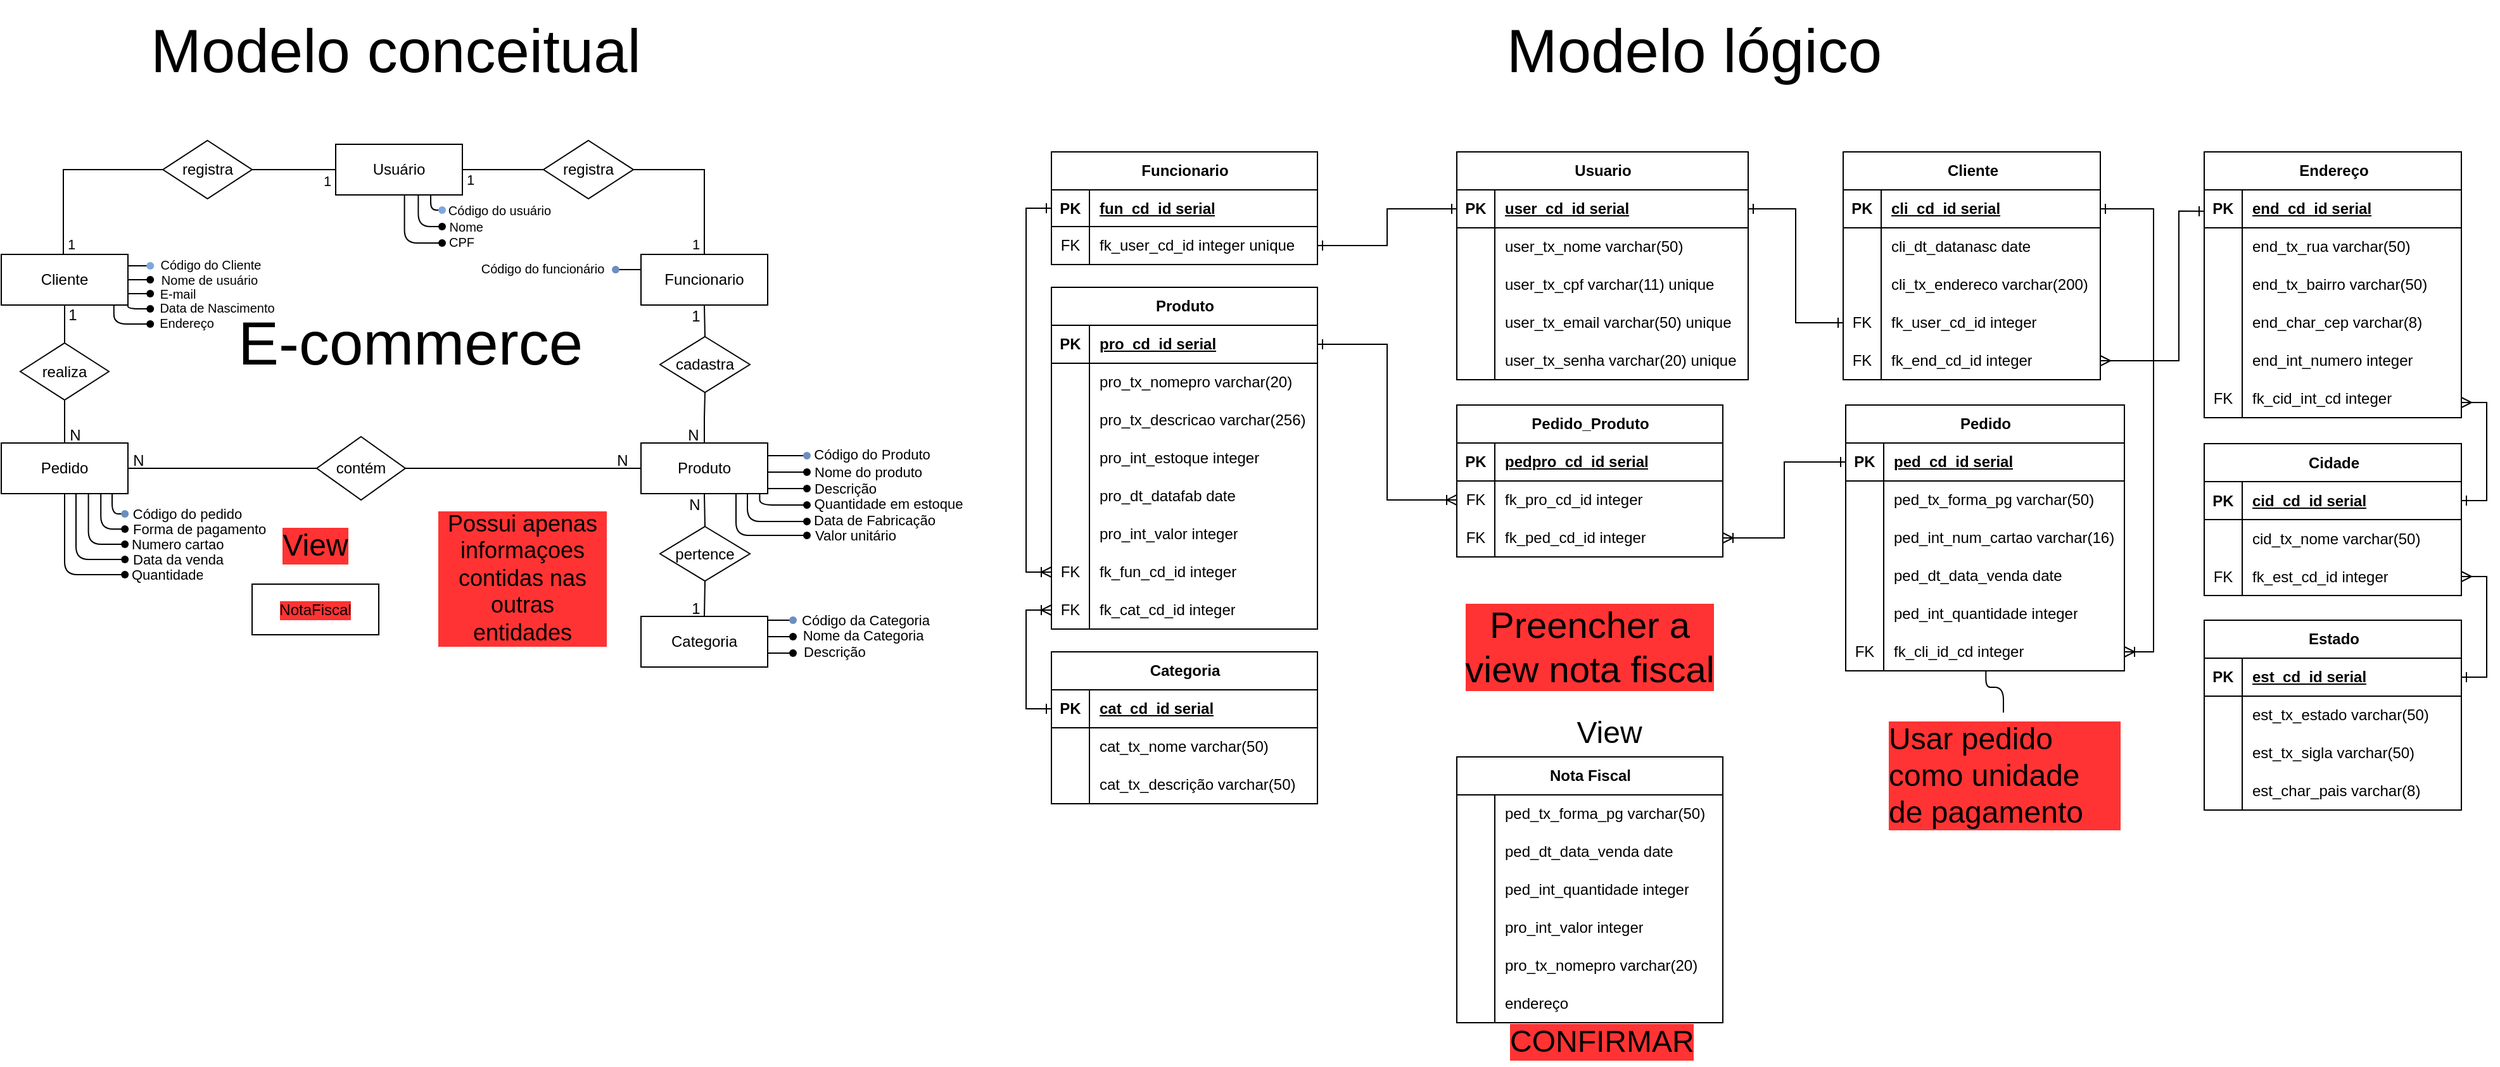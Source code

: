 <mxfile version="21.6.8" type="device">
  <diagram name="Página-1" id="5gJW7IVGZlfZcyp3VxUQ">
    <mxGraphModel dx="1600" dy="1623" grid="1" gridSize="10" guides="1" tooltips="1" connect="1" arrows="1" fold="1" page="1" pageScale="1" pageWidth="1169" pageHeight="827" background="#ffffff" math="0" shadow="0">
      <root>
        <mxCell id="0" />
        <mxCell id="1" parent="0" />
        <mxCell id="dzxUEkLiwO-QVZyBdcCN-123" style="edgeStyle=orthogonalEdgeStyle;rounded=0;orthogonalLoop=1;jettySize=auto;html=1;exitX=0.5;exitY=1;exitDx=0;exitDy=0;entryX=0.5;entryY=0;entryDx=0;entryDy=0;endArrow=none;endFill=0;" parent="1" source="dzxUEkLiwO-QVZyBdcCN-124" target="dzxUEkLiwO-QVZyBdcCN-140" edge="1">
          <mxGeometry relative="1" as="geometry" />
        </mxCell>
        <mxCell id="QT5pGfGR-PnrQ39PfmHs-4" style="edgeStyle=orthogonalEdgeStyle;rounded=0;orthogonalLoop=1;jettySize=auto;html=1;exitX=0.5;exitY=0;exitDx=0;exitDy=0;entryX=0;entryY=0.5;entryDx=0;entryDy=0;startArrow=none;startFill=0;endArrow=none;endFill=0;" parent="1" source="dzxUEkLiwO-QVZyBdcCN-124" target="QT5pGfGR-PnrQ39PfmHs-2" edge="1">
          <mxGeometry relative="1" as="geometry">
            <mxPoint x="200" y="90" as="targetPoint" />
            <Array as="points">
              <mxPoint x="220" y="121" />
              <mxPoint x="220" y="54" />
            </Array>
          </mxGeometry>
        </mxCell>
        <mxCell id="dzxUEkLiwO-QVZyBdcCN-124" value="Cliente" style="whiteSpace=wrap;html=1;align=center;" parent="1" vertex="1">
          <mxGeometry x="171" y="121" width="100" height="40" as="geometry" />
        </mxCell>
        <mxCell id="dzxUEkLiwO-QVZyBdcCN-125" style="edgeStyle=orthogonalEdgeStyle;shape=connector;rounded=0;orthogonalLoop=1;jettySize=auto;html=1;exitX=1;exitY=0.5;exitDx=0;exitDy=0;entryX=0;entryY=0.5;entryDx=0;entryDy=0;labelBackgroundColor=default;strokeColor=default;fontFamily=Helvetica;fontSize=11;fontColor=default;endArrow=none;endFill=0;" parent="1" source="dzxUEkLiwO-QVZyBdcCN-127" target="dzxUEkLiwO-QVZyBdcCN-142" edge="1">
          <mxGeometry relative="1" as="geometry" />
        </mxCell>
        <mxCell id="dzxUEkLiwO-QVZyBdcCN-127" value="Pedido" style="whiteSpace=wrap;html=1;align=center;" parent="1" vertex="1">
          <mxGeometry x="171" y="270" width="100" height="40" as="geometry" />
        </mxCell>
        <mxCell id="dzxUEkLiwO-QVZyBdcCN-131" style="edgeStyle=orthogonalEdgeStyle;shape=connector;rounded=0;orthogonalLoop=1;jettySize=auto;html=1;exitX=0.5;exitY=0;exitDx=0;exitDy=0;entryX=0.5;entryY=1;entryDx=0;entryDy=0;labelBackgroundColor=default;strokeColor=default;fontFamily=Helvetica;fontSize=11;fontColor=default;endArrow=none;endFill=0;" parent="1" source="dzxUEkLiwO-QVZyBdcCN-132" target="dzxUEkLiwO-QVZyBdcCN-144" edge="1">
          <mxGeometry relative="1" as="geometry" />
        </mxCell>
        <mxCell id="dzxUEkLiwO-QVZyBdcCN-132" value="Produto" style="whiteSpace=wrap;html=1;align=center;" parent="1" vertex="1">
          <mxGeometry x="676" y="270" width="100" height="40" as="geometry" />
        </mxCell>
        <mxCell id="dzxUEkLiwO-QVZyBdcCN-133" style="edgeStyle=orthogonalEdgeStyle;shape=connector;rounded=0;orthogonalLoop=1;jettySize=auto;html=1;exitX=0.5;exitY=0;exitDx=0;exitDy=0;entryX=0.5;entryY=1;entryDx=0;entryDy=0;labelBackgroundColor=default;strokeColor=default;fontFamily=Helvetica;fontSize=11;fontColor=default;endArrow=none;endFill=0;" parent="1" source="dzxUEkLiwO-QVZyBdcCN-134" target="dzxUEkLiwO-QVZyBdcCN-146" edge="1">
          <mxGeometry relative="1" as="geometry" />
        </mxCell>
        <mxCell id="dzxUEkLiwO-QVZyBdcCN-134" value="Categoria" style="whiteSpace=wrap;html=1;align=center;" parent="1" vertex="1">
          <mxGeometry x="676" y="407" width="100" height="40" as="geometry" />
        </mxCell>
        <mxCell id="dzxUEkLiwO-QVZyBdcCN-137" value="NotaFiscal" style="whiteSpace=wrap;html=1;align=center;labelBackgroundColor=#FF3333;" parent="1" vertex="1">
          <mxGeometry x="369" y="381.5" width="100" height="40" as="geometry" />
        </mxCell>
        <mxCell id="dzxUEkLiwO-QVZyBdcCN-138" value="Funcionario" style="whiteSpace=wrap;html=1;align=center;" parent="1" vertex="1">
          <mxGeometry x="676" y="121" width="100" height="40" as="geometry" />
        </mxCell>
        <mxCell id="dzxUEkLiwO-QVZyBdcCN-139" style="edgeStyle=orthogonalEdgeStyle;shape=connector;rounded=0;orthogonalLoop=1;jettySize=auto;html=1;exitX=0.5;exitY=1;exitDx=0;exitDy=0;entryX=0.5;entryY=0;entryDx=0;entryDy=0;labelBackgroundColor=default;strokeColor=default;fontFamily=Helvetica;fontSize=11;fontColor=default;endArrow=none;endFill=0;" parent="1" source="dzxUEkLiwO-QVZyBdcCN-140" target="dzxUEkLiwO-QVZyBdcCN-127" edge="1">
          <mxGeometry relative="1" as="geometry" />
        </mxCell>
        <mxCell id="dzxUEkLiwO-QVZyBdcCN-140" value="realiza" style="shape=rhombus;perimeter=rhombusPerimeter;whiteSpace=wrap;html=1;align=center;" parent="1" vertex="1">
          <mxGeometry x="186" y="191" width="70" height="45" as="geometry" />
        </mxCell>
        <mxCell id="dzxUEkLiwO-QVZyBdcCN-141" style="edgeStyle=orthogonalEdgeStyle;shape=connector;rounded=0;orthogonalLoop=1;jettySize=auto;html=1;exitX=1;exitY=0.5;exitDx=0;exitDy=0;entryX=0;entryY=0.5;entryDx=0;entryDy=0;labelBackgroundColor=default;strokeColor=default;fontFamily=Helvetica;fontSize=11;fontColor=default;endArrow=none;endFill=0;" parent="1" source="dzxUEkLiwO-QVZyBdcCN-142" target="dzxUEkLiwO-QVZyBdcCN-132" edge="1">
          <mxGeometry relative="1" as="geometry" />
        </mxCell>
        <mxCell id="dzxUEkLiwO-QVZyBdcCN-142" value="contém" style="shape=rhombus;perimeter=rhombusPerimeter;whiteSpace=wrap;html=1;align=center;" parent="1" vertex="1">
          <mxGeometry x="420" y="265" width="70" height="50" as="geometry" />
        </mxCell>
        <mxCell id="dzxUEkLiwO-QVZyBdcCN-143" style="edgeStyle=orthogonalEdgeStyle;shape=connector;rounded=0;orthogonalLoop=1;jettySize=auto;html=1;exitX=0.5;exitY=0;exitDx=0;exitDy=0;entryX=0.5;entryY=1;entryDx=0;entryDy=0;labelBackgroundColor=default;strokeColor=default;fontFamily=Helvetica;fontSize=11;fontColor=default;endArrow=none;endFill=0;" parent="1" source="dzxUEkLiwO-QVZyBdcCN-144" target="dzxUEkLiwO-QVZyBdcCN-138" edge="1">
          <mxGeometry relative="1" as="geometry" />
        </mxCell>
        <mxCell id="dzxUEkLiwO-QVZyBdcCN-144" value="cadastra" style="shape=rhombus;perimeter=rhombusPerimeter;whiteSpace=wrap;html=1;align=center;" parent="1" vertex="1">
          <mxGeometry x="691" y="186" width="71" height="44" as="geometry" />
        </mxCell>
        <mxCell id="dzxUEkLiwO-QVZyBdcCN-145" style="edgeStyle=orthogonalEdgeStyle;shape=connector;rounded=0;orthogonalLoop=1;jettySize=auto;html=1;exitX=0.5;exitY=0;exitDx=0;exitDy=0;entryX=0.5;entryY=1;entryDx=0;entryDy=0;labelBackgroundColor=default;strokeColor=default;fontFamily=Helvetica;fontSize=11;fontColor=default;endArrow=none;endFill=0;" parent="1" source="dzxUEkLiwO-QVZyBdcCN-146" target="dzxUEkLiwO-QVZyBdcCN-132" edge="1">
          <mxGeometry relative="1" as="geometry" />
        </mxCell>
        <mxCell id="dzxUEkLiwO-QVZyBdcCN-146" value="pertence" style="shape=rhombus;perimeter=rhombusPerimeter;whiteSpace=wrap;html=1;align=center;" parent="1" vertex="1">
          <mxGeometry x="691" y="336" width="71" height="43" as="geometry" />
        </mxCell>
        <mxCell id="dzxUEkLiwO-QVZyBdcCN-147" value="Código do Produto" style="text;html=1;align=center;verticalAlign=middle;resizable=0;points=[];autosize=1;strokeColor=none;fillColor=none;fontSize=11;fontFamily=Helvetica;fontColor=default;" parent="1" vertex="1">
          <mxGeometry x="798" y="264" width="120" height="30" as="geometry" />
        </mxCell>
        <mxCell id="dzxUEkLiwO-QVZyBdcCN-148" value="Nome do produto" style="text;html=1;align=center;verticalAlign=middle;resizable=0;points=[];autosize=1;strokeColor=none;fillColor=none;fontSize=11;fontFamily=Helvetica;fontColor=default;" parent="1" vertex="1">
          <mxGeometry x="800" y="278" width="110" height="30" as="geometry" />
        </mxCell>
        <mxCell id="dzxUEkLiwO-QVZyBdcCN-149" value="Descrição" style="text;html=1;align=center;verticalAlign=middle;resizable=0;points=[];autosize=1;strokeColor=none;fillColor=none;fontSize=11;fontFamily=Helvetica;fontColor=default;" parent="1" vertex="1">
          <mxGeometry x="802" y="291" width="70" height="30" as="geometry" />
        </mxCell>
        <mxCell id="dzxUEkLiwO-QVZyBdcCN-150" value="Data de Fabricação" style="text;html=1;align=center;verticalAlign=middle;resizable=0;points=[];autosize=1;strokeColor=none;fillColor=none;fontSize=11;fontFamily=Helvetica;fontColor=default;" parent="1" vertex="1">
          <mxGeometry x="800" y="316" width="120" height="30" as="geometry" />
        </mxCell>
        <mxCell id="dzxUEkLiwO-QVZyBdcCN-151" value="Quantidade em estoque" style="text;html=1;align=center;verticalAlign=middle;resizable=0;points=[];autosize=1;strokeColor=none;fillColor=none;fontSize=11;fontFamily=Helvetica;fontColor=default;" parent="1" vertex="1">
          <mxGeometry x="801" y="303" width="140" height="30" as="geometry" />
        </mxCell>
        <mxCell id="dzxUEkLiwO-QVZyBdcCN-152" value="Valor unitário" style="text;html=1;align=center;verticalAlign=middle;resizable=0;points=[];autosize=1;strokeColor=none;fillColor=none;fontSize=11;fontFamily=Helvetica;fontColor=default;" parent="1" vertex="1">
          <mxGeometry x="800" y="328" width="90" height="30" as="geometry" />
        </mxCell>
        <mxCell id="dzxUEkLiwO-QVZyBdcCN-153" style="edgeStyle=orthogonalEdgeStyle;rounded=1;orthogonalLoop=1;jettySize=auto;html=1;startArrow=none;startFill=0;endArrow=none;endFill=0;entryX=1;entryY=0.25;entryDx=0;entryDy=0;" parent="1" source="dzxUEkLiwO-QVZyBdcCN-154" target="dzxUEkLiwO-QVZyBdcCN-132" edge="1">
          <mxGeometry relative="1" as="geometry">
            <mxPoint x="802" y="247" as="sourcePoint" />
            <mxPoint x="762" y="270" as="targetPoint" />
          </mxGeometry>
        </mxCell>
        <mxCell id="dzxUEkLiwO-QVZyBdcCN-154" value="" style="shape=waypoint;sketch=0;fillStyle=solid;size=6;pointerEvents=1;points=[];fillColor=#dae8fc;resizable=0;rotatable=0;perimeter=centerPerimeter;snapToPoint=1;fontFamily=Helvetica;fontSize=11;strokeColor=#6c8ebf;" parent="1" vertex="1">
          <mxGeometry x="797" y="270" width="20" height="20" as="geometry" />
        </mxCell>
        <mxCell id="VoOlHJk3rPJfnTCFnCIe-167" style="edgeStyle=orthogonalEdgeStyle;shape=connector;rounded=1;orthogonalLoop=1;jettySize=auto;html=1;entryX=1;entryY=0.58;entryDx=0;entryDy=0;entryPerimeter=0;labelBackgroundColor=default;strokeColor=default;fontFamily=Helvetica;fontSize=11;fontColor=default;endArrow=none;endFill=0;" parent="1" source="dzxUEkLiwO-QVZyBdcCN-156" target="dzxUEkLiwO-QVZyBdcCN-132" edge="1">
          <mxGeometry relative="1" as="geometry" />
        </mxCell>
        <mxCell id="dzxUEkLiwO-QVZyBdcCN-156" value="" style="shape=waypoint;sketch=0;fillStyle=solid;size=6;pointerEvents=1;points=[];fillColor=none;resizable=0;rotatable=0;perimeter=centerPerimeter;snapToPoint=1;fontFamily=Helvetica;fontSize=11;fontColor=default;" parent="1" vertex="1">
          <mxGeometry x="797" y="283" width="20" height="20" as="geometry" />
        </mxCell>
        <mxCell id="dzxUEkLiwO-QVZyBdcCN-157" style="edgeStyle=orthogonalEdgeStyle;shape=connector;rounded=1;orthogonalLoop=1;jettySize=auto;html=1;entryX=0.999;entryY=0.884;entryDx=0;entryDy=0;labelBackgroundColor=default;strokeColor=default;fontFamily=Helvetica;fontSize=11;fontColor=default;startArrow=none;startFill=0;endArrow=none;endFill=0;entryPerimeter=0;" parent="1" source="dzxUEkLiwO-QVZyBdcCN-158" target="dzxUEkLiwO-QVZyBdcCN-132" edge="1">
          <mxGeometry relative="1" as="geometry" />
        </mxCell>
        <mxCell id="dzxUEkLiwO-QVZyBdcCN-158" value="" style="shape=waypoint;sketch=0;fillStyle=solid;size=6;pointerEvents=1;points=[];fillColor=none;resizable=0;rotatable=0;perimeter=centerPerimeter;snapToPoint=1;fontFamily=Helvetica;fontSize=11;fontColor=default;" parent="1" vertex="1">
          <mxGeometry x="797" y="296" width="20" height="20" as="geometry" />
        </mxCell>
        <mxCell id="VoOlHJk3rPJfnTCFnCIe-166" style="edgeStyle=orthogonalEdgeStyle;shape=connector;rounded=1;orthogonalLoop=1;jettySize=auto;html=1;entryX=0.937;entryY=1.007;entryDx=0;entryDy=0;entryPerimeter=0;labelBackgroundColor=default;strokeColor=default;fontFamily=Helvetica;fontSize=11;fontColor=default;endArrow=none;endFill=0;" parent="1" source="dzxUEkLiwO-QVZyBdcCN-160" target="dzxUEkLiwO-QVZyBdcCN-132" edge="1">
          <mxGeometry relative="1" as="geometry" />
        </mxCell>
        <mxCell id="dzxUEkLiwO-QVZyBdcCN-160" value="" style="shape=waypoint;sketch=0;fillStyle=solid;size=6;pointerEvents=1;points=[];fillColor=none;resizable=0;rotatable=0;perimeter=centerPerimeter;snapToPoint=1;fontFamily=Helvetica;fontSize=11;fontColor=default;" parent="1" vertex="1">
          <mxGeometry x="797" y="309" width="20" height="20" as="geometry" />
        </mxCell>
        <mxCell id="dzxUEkLiwO-QVZyBdcCN-161" style="edgeStyle=orthogonalEdgeStyle;shape=connector;rounded=1;orthogonalLoop=1;jettySize=auto;html=1;entryX=0.84;entryY=0.996;entryDx=0;entryDy=0;labelBackgroundColor=default;strokeColor=default;fontFamily=Helvetica;fontSize=11;fontColor=default;startArrow=none;startFill=0;endArrow=none;endFill=0;entryPerimeter=0;" parent="1" source="dzxUEkLiwO-QVZyBdcCN-162" target="dzxUEkLiwO-QVZyBdcCN-132" edge="1">
          <mxGeometry relative="1" as="geometry" />
        </mxCell>
        <mxCell id="dzxUEkLiwO-QVZyBdcCN-162" value="" style="shape=waypoint;sketch=0;fillStyle=solid;size=6;pointerEvents=1;points=[];fillColor=none;resizable=0;rotatable=0;perimeter=centerPerimeter;snapToPoint=1;fontFamily=Helvetica;fontSize=11;fontColor=default;" parent="1" vertex="1">
          <mxGeometry x="797" y="322" width="20" height="20" as="geometry" />
        </mxCell>
        <mxCell id="dzxUEkLiwO-QVZyBdcCN-163" style="edgeStyle=orthogonalEdgeStyle;shape=connector;rounded=1;orthogonalLoop=1;jettySize=auto;html=1;entryX=0.75;entryY=1;entryDx=0;entryDy=0;labelBackgroundColor=default;strokeColor=default;fontFamily=Helvetica;fontSize=11;fontColor=default;startArrow=none;startFill=0;endArrow=none;endFill=0;" parent="1" source="dzxUEkLiwO-QVZyBdcCN-164" target="dzxUEkLiwO-QVZyBdcCN-132" edge="1">
          <mxGeometry relative="1" as="geometry" />
        </mxCell>
        <mxCell id="dzxUEkLiwO-QVZyBdcCN-164" value="" style="shape=waypoint;sketch=0;fillStyle=solid;size=6;pointerEvents=1;points=[];fillColor=none;resizable=0;rotatable=0;perimeter=centerPerimeter;snapToPoint=1;fontFamily=Helvetica;fontSize=11;fontColor=default;" parent="1" vertex="1">
          <mxGeometry x="797" y="333" width="20" height="20" as="geometry" />
        </mxCell>
        <mxCell id="dzxUEkLiwO-QVZyBdcCN-165" value="Código da Categoria" style="text;html=1;align=center;verticalAlign=middle;resizable=0;points=[];autosize=1;strokeColor=none;fillColor=none;fontSize=11;fontFamily=Helvetica;fontColor=default;" parent="1" vertex="1">
          <mxGeometry x="793" y="395" width="120" height="30" as="geometry" />
        </mxCell>
        <mxCell id="dzxUEkLiwO-QVZyBdcCN-166" value="Nome da Categoria" style="text;html=1;align=center;verticalAlign=middle;resizable=0;points=[];autosize=1;strokeColor=none;fillColor=none;fontSize=11;fontFamily=Helvetica;fontColor=default;" parent="1" vertex="1">
          <mxGeometry x="791" y="407" width="120" height="30" as="geometry" />
        </mxCell>
        <mxCell id="dzxUEkLiwO-QVZyBdcCN-167" value="Descrição&amp;nbsp;" style="text;html=1;align=center;verticalAlign=middle;resizable=0;points=[];autosize=1;strokeColor=none;fillColor=none;fontSize=11;fontFamily=Helvetica;fontColor=default;" parent="1" vertex="1">
          <mxGeometry x="790" y="420" width="80" height="30" as="geometry" />
        </mxCell>
        <mxCell id="dzxUEkLiwO-QVZyBdcCN-168" style="edgeStyle=orthogonalEdgeStyle;shape=connector;rounded=0;orthogonalLoop=1;jettySize=auto;html=1;entryX=0.999;entryY=0.07;entryDx=0;entryDy=0;entryPerimeter=0;labelBackgroundColor=default;strokeColor=default;fontFamily=Helvetica;fontSize=11;fontColor=default;startArrow=none;startFill=0;endArrow=none;endFill=0;" parent="1" source="dzxUEkLiwO-QVZyBdcCN-169" target="dzxUEkLiwO-QVZyBdcCN-134" edge="1">
          <mxGeometry relative="1" as="geometry" />
        </mxCell>
        <mxCell id="dzxUEkLiwO-QVZyBdcCN-169" value="" style="shape=waypoint;sketch=0;fillStyle=solid;size=6;pointerEvents=1;points=[];fillColor=#dae8fc;resizable=0;rotatable=0;perimeter=centerPerimeter;snapToPoint=1;fontFamily=Helvetica;fontSize=11;strokeColor=#6c8ebf;" parent="1" vertex="1">
          <mxGeometry x="786" y="400" width="20" height="20" as="geometry" />
        </mxCell>
        <mxCell id="dzxUEkLiwO-QVZyBdcCN-170" style="edgeStyle=orthogonalEdgeStyle;shape=connector;rounded=0;orthogonalLoop=1;jettySize=auto;html=1;entryX=1.001;entryY=0.407;entryDx=0;entryDy=0;entryPerimeter=0;labelBackgroundColor=default;strokeColor=default;fontFamily=Helvetica;fontSize=11;fontColor=default;startArrow=none;startFill=0;endArrow=none;endFill=0;" parent="1" source="dzxUEkLiwO-QVZyBdcCN-171" target="dzxUEkLiwO-QVZyBdcCN-134" edge="1">
          <mxGeometry relative="1" as="geometry" />
        </mxCell>
        <mxCell id="dzxUEkLiwO-QVZyBdcCN-171" value="" style="shape=waypoint;sketch=0;fillStyle=solid;size=6;pointerEvents=1;points=[];fillColor=none;resizable=0;rotatable=0;perimeter=centerPerimeter;snapToPoint=1;fontFamily=Helvetica;fontSize=11;fontColor=default;" parent="1" vertex="1">
          <mxGeometry x="786" y="413" width="20" height="20" as="geometry" />
        </mxCell>
        <mxCell id="dzxUEkLiwO-QVZyBdcCN-172" style="edgeStyle=orthogonalEdgeStyle;shape=connector;rounded=0;orthogonalLoop=1;jettySize=auto;html=1;entryX=0.995;entryY=0.723;entryDx=0;entryDy=0;entryPerimeter=0;labelBackgroundColor=default;strokeColor=default;fontFamily=Helvetica;fontSize=11;fontColor=default;startArrow=none;startFill=0;endArrow=none;endFill=0;" parent="1" source="dzxUEkLiwO-QVZyBdcCN-173" target="dzxUEkLiwO-QVZyBdcCN-134" edge="1">
          <mxGeometry relative="1" as="geometry" />
        </mxCell>
        <mxCell id="dzxUEkLiwO-QVZyBdcCN-173" value="" style="shape=waypoint;sketch=0;fillStyle=solid;size=6;pointerEvents=1;points=[];fillColor=none;resizable=0;rotatable=0;perimeter=centerPerimeter;snapToPoint=1;fontFamily=Helvetica;fontSize=11;fontColor=default;" parent="1" vertex="1">
          <mxGeometry x="786" y="426" width="20" height="20" as="geometry" />
        </mxCell>
        <mxCell id="dzxUEkLiwO-QVZyBdcCN-174" value="&lt;font style=&quot;font-size: 10px;&quot;&gt;Código do Cliente&lt;/font&gt;" style="text;html=1;align=center;verticalAlign=middle;resizable=0;points=[];autosize=1;strokeColor=none;fillColor=none;fontSize=11;fontFamily=Helvetica;fontColor=default;" parent="1" vertex="1">
          <mxGeometry x="285.59" y="114" width="100" height="30" as="geometry" />
        </mxCell>
        <mxCell id="dzxUEkLiwO-QVZyBdcCN-176" value="&lt;font style=&quot;font-size: 10px;&quot;&gt;Nome de usuário&lt;/font&gt;" style="text;html=1;align=center;verticalAlign=middle;resizable=0;points=[];autosize=1;strokeColor=none;fillColor=none;fontSize=11;fontFamily=Helvetica;fontColor=default;" parent="1" vertex="1">
          <mxGeometry x="284.59" y="126" width="100" height="30" as="geometry" />
        </mxCell>
        <mxCell id="dzxUEkLiwO-QVZyBdcCN-177" value="&lt;font style=&quot;font-size: 10px;&quot;&gt;E-mail&lt;/font&gt;" style="text;html=1;align=center;verticalAlign=middle;resizable=0;points=[];autosize=1;strokeColor=none;fillColor=none;fontSize=11;fontFamily=Helvetica;fontColor=default;" parent="1" vertex="1">
          <mxGeometry x="284.59" y="137" width="50" height="30" as="geometry" />
        </mxCell>
        <mxCell id="dzxUEkLiwO-QVZyBdcCN-179" value="&lt;font style=&quot;font-size: 10px;&quot;&gt;Data de Nascimento&lt;/font&gt;" style="text;html=1;align=center;verticalAlign=middle;resizable=0;points=[];autosize=1;strokeColor=none;fillColor=none;fontSize=11;fontFamily=Helvetica;fontColor=default;" parent="1" vertex="1">
          <mxGeometry x="285.59" y="148" width="110" height="30" as="geometry" />
        </mxCell>
        <mxCell id="dzxUEkLiwO-QVZyBdcCN-180" value="&lt;font style=&quot;font-size: 10px;&quot;&gt;Endereço&lt;/font&gt;" style="text;html=1;align=center;verticalAlign=middle;resizable=0;points=[];autosize=1;strokeColor=none;fillColor=none;fontSize=11;fontFamily=Helvetica;fontColor=default;" parent="1" vertex="1">
          <mxGeometry x="281.59" y="160" width="70" height="30" as="geometry" />
        </mxCell>
        <mxCell id="dzxUEkLiwO-QVZyBdcCN-185" style="edgeStyle=orthogonalEdgeStyle;shape=connector;rounded=1;orthogonalLoop=1;jettySize=auto;html=1;labelBackgroundColor=default;strokeColor=default;fontFamily=Helvetica;fontSize=11;fontColor=default;endArrow=none;endFill=0;entryX=1.003;entryY=0.227;entryDx=0;entryDy=0;entryPerimeter=0;" parent="1" source="dzxUEkLiwO-QVZyBdcCN-186" target="dzxUEkLiwO-QVZyBdcCN-124" edge="1">
          <mxGeometry relative="1" as="geometry">
            <mxPoint x="261" y="120" as="targetPoint" />
          </mxGeometry>
        </mxCell>
        <mxCell id="dzxUEkLiwO-QVZyBdcCN-186" value="" style="shape=waypoint;sketch=0;fillStyle=solid;size=6;pointerEvents=1;points=[];fillColor=none;resizable=0;rotatable=0;perimeter=centerPerimeter;snapToPoint=1;fontFamily=Helvetica;fontSize=11;fontColor=default;strokeColor=#7EA6E0;" parent="1" vertex="1">
          <mxGeometry x="278.59" y="120" width="20" height="20" as="geometry" />
        </mxCell>
        <mxCell id="dzxUEkLiwO-QVZyBdcCN-187" value="" style="edgeStyle=orthogonalEdgeStyle;shape=connector;rounded=0;orthogonalLoop=1;jettySize=auto;html=1;labelBackgroundColor=default;strokeColor=default;fontFamily=Helvetica;fontSize=11;fontColor=default;endArrow=none;endFill=0;entryX=1;entryY=0.5;entryDx=0;entryDy=0;" parent="1" source="dzxUEkLiwO-QVZyBdcCN-188" target="dzxUEkLiwO-QVZyBdcCN-124" edge="1">
          <mxGeometry relative="1" as="geometry" />
        </mxCell>
        <mxCell id="dzxUEkLiwO-QVZyBdcCN-188" value="" style="shape=waypoint;sketch=0;fillStyle=solid;size=6;pointerEvents=1;points=[];fillColor=none;resizable=0;rotatable=0;perimeter=centerPerimeter;snapToPoint=1;fontFamily=Helvetica;fontSize=11;fontColor=default;" parent="1" vertex="1">
          <mxGeometry x="278.59" y="131" width="20" height="20" as="geometry" />
        </mxCell>
        <mxCell id="dzxUEkLiwO-QVZyBdcCN-189" value="" style="edgeStyle=orthogonalEdgeStyle;shape=connector;rounded=0;orthogonalLoop=1;jettySize=auto;html=1;labelBackgroundColor=default;strokeColor=default;fontFamily=Helvetica;fontSize=11;fontColor=default;endArrow=none;endFill=0;" parent="1" source="dzxUEkLiwO-QVZyBdcCN-190" edge="1">
          <mxGeometry relative="1" as="geometry">
            <mxPoint x="271" y="152" as="targetPoint" />
          </mxGeometry>
        </mxCell>
        <mxCell id="dzxUEkLiwO-QVZyBdcCN-190" value="" style="shape=waypoint;sketch=0;fillStyle=solid;size=6;pointerEvents=1;points=[];fillColor=none;resizable=0;rotatable=0;perimeter=centerPerimeter;snapToPoint=1;fontFamily=Helvetica;fontSize=11;fontColor=default;" parent="1" vertex="1">
          <mxGeometry x="278.59" y="142" width="20" height="20" as="geometry" />
        </mxCell>
        <mxCell id="dzxUEkLiwO-QVZyBdcCN-191" style="edgeStyle=orthogonalEdgeStyle;shape=connector;rounded=1;orthogonalLoop=1;jettySize=auto;html=1;labelBackgroundColor=default;strokeColor=default;fontFamily=Helvetica;fontSize=11;fontColor=default;endArrow=none;endFill=0;" parent="1" source="dzxUEkLiwO-QVZyBdcCN-192" edge="1">
          <mxGeometry relative="1" as="geometry">
            <mxPoint x="271" y="160" as="targetPoint" />
          </mxGeometry>
        </mxCell>
        <mxCell id="dzxUEkLiwO-QVZyBdcCN-192" value="" style="shape=waypoint;sketch=0;fillStyle=solid;size=6;pointerEvents=1;points=[];fillColor=none;resizable=0;rotatable=0;perimeter=centerPerimeter;snapToPoint=1;fontFamily=Helvetica;fontSize=11;fontColor=default;" parent="1" vertex="1">
          <mxGeometry x="278.59" y="154" width="20" height="20" as="geometry" />
        </mxCell>
        <mxCell id="dzxUEkLiwO-QVZyBdcCN-193" style="edgeStyle=orthogonalEdgeStyle;shape=connector;rounded=1;orthogonalLoop=1;jettySize=auto;html=1;entryX=0.889;entryY=1.002;entryDx=0;entryDy=0;entryPerimeter=0;labelBackgroundColor=default;strokeColor=default;fontFamily=Helvetica;fontSize=11;fontColor=default;endArrow=none;endFill=0;" parent="1" source="dzxUEkLiwO-QVZyBdcCN-194" target="dzxUEkLiwO-QVZyBdcCN-124" edge="1">
          <mxGeometry relative="1" as="geometry" />
        </mxCell>
        <mxCell id="dzxUEkLiwO-QVZyBdcCN-194" value="" style="shape=waypoint;sketch=0;fillStyle=solid;size=6;pointerEvents=1;points=[];fillColor=none;resizable=0;rotatable=0;perimeter=centerPerimeter;snapToPoint=1;fontFamily=Helvetica;fontSize=11;fontColor=default;" parent="1" vertex="1">
          <mxGeometry x="278.59" y="166" width="20" height="20" as="geometry" />
        </mxCell>
        <mxCell id="dzxUEkLiwO-QVZyBdcCN-195" value="&lt;font style=&quot;font-size: 10px;&quot;&gt;Código do funcionário&lt;/font&gt;" style="text;html=1;align=center;verticalAlign=middle;resizable=0;points=[];autosize=1;strokeColor=none;fillColor=none;fontSize=11;fontFamily=Helvetica;fontColor=default;" parent="1" vertex="1">
          <mxGeometry x="538" y="117" width="120" height="30" as="geometry" />
        </mxCell>
        <mxCell id="dzxUEkLiwO-QVZyBdcCN-196" value="&lt;font style=&quot;font-size: 10px;&quot;&gt;Nome&amp;nbsp;&lt;/font&gt;" style="text;html=1;align=center;verticalAlign=middle;resizable=0;points=[];autosize=1;strokeColor=none;fillColor=none;fontSize=11;fontFamily=Helvetica;fontColor=default;" parent="1" vertex="1">
          <mxGeometry x="514" y="84" width="50" height="30" as="geometry" />
        </mxCell>
        <mxCell id="dzxUEkLiwO-QVZyBdcCN-197" value="&lt;font style=&quot;font-size: 10px;&quot;&gt;CPF&lt;/font&gt;" style="text;html=1;align=center;verticalAlign=middle;resizable=0;points=[];autosize=1;strokeColor=none;fillColor=none;fontSize=11;fontFamily=Helvetica;fontColor=default;" parent="1" vertex="1">
          <mxGeometry x="514" y="96" width="40" height="30" as="geometry" />
        </mxCell>
        <mxCell id="dzxUEkLiwO-QVZyBdcCN-198" style="edgeStyle=orthogonalEdgeStyle;shape=connector;rounded=0;orthogonalLoop=1;jettySize=auto;html=1;entryX=-0.001;entryY=0.3;entryDx=0;entryDy=0;entryPerimeter=0;labelBackgroundColor=default;strokeColor=default;fontFamily=Helvetica;fontSize=11;fontColor=default;endArrow=none;endFill=0;" parent="1" source="dzxUEkLiwO-QVZyBdcCN-199" target="dzxUEkLiwO-QVZyBdcCN-138" edge="1">
          <mxGeometry relative="1" as="geometry" />
        </mxCell>
        <mxCell id="dzxUEkLiwO-QVZyBdcCN-199" value="" style="shape=waypoint;sketch=0;fillStyle=solid;size=6;pointerEvents=1;points=[];fillColor=#dae8fc;resizable=0;rotatable=0;perimeter=centerPerimeter;snapToPoint=1;fontFamily=Helvetica;fontSize=11;strokeColor=#6c8ebf;" parent="1" vertex="1">
          <mxGeometry x="646" y="123" width="20" height="20" as="geometry" />
        </mxCell>
        <mxCell id="VoOlHJk3rPJfnTCFnCIe-150" style="edgeStyle=orthogonalEdgeStyle;shape=connector;rounded=1;orthogonalLoop=1;jettySize=auto;html=1;entryX=0.652;entryY=1.002;entryDx=0;entryDy=0;entryPerimeter=0;labelBackgroundColor=default;strokeColor=default;fontFamily=Helvetica;fontSize=11;fontColor=default;endArrow=none;endFill=0;" parent="1" source="dzxUEkLiwO-QVZyBdcCN-201" target="NqdIaTP50_-dLYNj-KTN-74" edge="1">
          <mxGeometry relative="1" as="geometry" />
        </mxCell>
        <mxCell id="dzxUEkLiwO-QVZyBdcCN-201" value="" style="shape=waypoint;sketch=0;fillStyle=solid;size=6;pointerEvents=1;points=[];fillColor=none;resizable=0;rotatable=0;perimeter=centerPerimeter;snapToPoint=1;fontFamily=Helvetica;fontSize=11;fontColor=default;" parent="1" vertex="1">
          <mxGeometry x="509" y="89" width="20" height="20" as="geometry" />
        </mxCell>
        <mxCell id="VoOlHJk3rPJfnTCFnCIe-151" style="edgeStyle=orthogonalEdgeStyle;shape=connector;rounded=1;orthogonalLoop=1;jettySize=auto;html=1;entryX=0.543;entryY=1.002;entryDx=0;entryDy=0;entryPerimeter=0;labelBackgroundColor=default;strokeColor=default;fontFamily=Helvetica;fontSize=11;fontColor=default;endArrow=none;endFill=0;" parent="1" source="dzxUEkLiwO-QVZyBdcCN-203" target="NqdIaTP50_-dLYNj-KTN-74" edge="1">
          <mxGeometry relative="1" as="geometry">
            <Array as="points">
              <mxPoint x="489" y="112" />
            </Array>
          </mxGeometry>
        </mxCell>
        <mxCell id="dzxUEkLiwO-QVZyBdcCN-203" value="" style="shape=waypoint;sketch=0;fillStyle=solid;size=6;pointerEvents=1;points=[];fillColor=none;resizable=0;rotatable=0;perimeter=centerPerimeter;snapToPoint=1;fontFamily=Helvetica;fontSize=11;fontColor=default;" parent="1" vertex="1">
          <mxGeometry x="509" y="102" width="20" height="20" as="geometry" />
        </mxCell>
        <mxCell id="dzxUEkLiwO-QVZyBdcCN-214" value="N" style="text;html=1;strokeColor=none;fillColor=none;align=center;verticalAlign=middle;whiteSpace=wrap;rounded=0;" parent="1" vertex="1">
          <mxGeometry x="218" y="257" width="23" height="13" as="geometry" />
        </mxCell>
        <mxCell id="dzxUEkLiwO-QVZyBdcCN-215" value="1" style="text;html=1;strokeColor=none;fillColor=none;align=center;verticalAlign=middle;whiteSpace=wrap;rounded=0;" parent="1" vertex="1">
          <mxGeometry x="216" y="162" width="23" height="13" as="geometry" />
        </mxCell>
        <mxCell id="dzxUEkLiwO-QVZyBdcCN-216" value="N" style="text;html=1;strokeColor=none;fillColor=none;align=center;verticalAlign=middle;whiteSpace=wrap;rounded=0;" parent="1" vertex="1">
          <mxGeometry x="268" y="277" width="23" height="13" as="geometry" />
        </mxCell>
        <mxCell id="dzxUEkLiwO-QVZyBdcCN-217" value="N" style="text;html=1;strokeColor=none;fillColor=none;align=center;verticalAlign=middle;whiteSpace=wrap;rounded=0;" parent="1" vertex="1">
          <mxGeometry x="650" y="277" width="23" height="13" as="geometry" />
        </mxCell>
        <mxCell id="dzxUEkLiwO-QVZyBdcCN-218" value="N" style="text;html=1;strokeColor=none;fillColor=none;align=center;verticalAlign=middle;whiteSpace=wrap;rounded=0;" parent="1" vertex="1">
          <mxGeometry x="707" y="312" width="23" height="13" as="geometry" />
        </mxCell>
        <mxCell id="dzxUEkLiwO-QVZyBdcCN-219" value="1" style="text;html=1;strokeColor=none;fillColor=none;align=center;verticalAlign=middle;whiteSpace=wrap;rounded=0;" parent="1" vertex="1">
          <mxGeometry x="707.5" y="394" width="23" height="13" as="geometry" />
        </mxCell>
        <mxCell id="dzxUEkLiwO-QVZyBdcCN-230" value="N" style="text;html=1;strokeColor=none;fillColor=none;align=center;verticalAlign=middle;whiteSpace=wrap;rounded=0;" parent="1" vertex="1">
          <mxGeometry x="706" y="257" width="23" height="13" as="geometry" />
        </mxCell>
        <mxCell id="dzxUEkLiwO-QVZyBdcCN-231" value="1" style="text;html=1;strokeColor=none;fillColor=none;align=center;verticalAlign=middle;whiteSpace=wrap;rounded=0;" parent="1" vertex="1">
          <mxGeometry x="707.5" y="163" width="23" height="13" as="geometry" />
        </mxCell>
        <mxCell id="NqdIaTP50_-dLYNj-KTN-75" style="edgeStyle=orthogonalEdgeStyle;rounded=1;orthogonalLoop=1;jettySize=auto;html=1;entryX=0.875;entryY=0.997;entryDx=0;entryDy=0;endArrow=none;endFill=0;entryPerimeter=0;" parent="1" source="dzxUEkLiwO-QVZyBdcCN-242" target="dzxUEkLiwO-QVZyBdcCN-127" edge="1">
          <mxGeometry relative="1" as="geometry" />
        </mxCell>
        <mxCell id="dzxUEkLiwO-QVZyBdcCN-242" value="" style="shape=waypoint;sketch=0;fillStyle=solid;size=6;pointerEvents=1;points=[];fillColor=#dae8fc;resizable=0;rotatable=0;perimeter=centerPerimeter;snapToPoint=1;fontFamily=Helvetica;fontSize=11;strokeColor=#6c8ebf;" parent="1" vertex="1">
          <mxGeometry x="258.59" y="316" width="20" height="20" as="geometry" />
        </mxCell>
        <mxCell id="dzxUEkLiwO-QVZyBdcCN-243" value="Código do pedido" style="text;html=1;strokeColor=none;fillColor=none;align=center;verticalAlign=middle;whiteSpace=wrap;rounded=0;fontSize=11;fontFamily=Helvetica;fontColor=default;" parent="1" vertex="1">
          <mxGeometry x="270" y="318.5" width="96" height="15" as="geometry" />
        </mxCell>
        <mxCell id="dzxUEkLiwO-QVZyBdcCN-244" value="&lt;font style=&quot;font-size: 48px;&quot;&gt;E-commerce&lt;/font&gt;" style="text;html=1;strokeColor=none;fillColor=none;align=center;verticalAlign=middle;whiteSpace=wrap;rounded=0;fontSize=11;fontFamily=Helvetica;fontColor=default;" parent="1" vertex="1">
          <mxGeometry x="350.59" y="151" width="286" height="80" as="geometry" />
        </mxCell>
        <mxCell id="dzxUEkLiwO-QVZyBdcCN-370" value="Cliente" style="shape=table;startSize=30;container=1;collapsible=1;childLayout=tableLayout;fixedRows=1;rowLines=0;fontStyle=1;align=center;resizeLast=1;html=1;" parent="1" vertex="1">
          <mxGeometry x="1625" y="40" width="203.0" height="180" as="geometry" />
        </mxCell>
        <mxCell id="dzxUEkLiwO-QVZyBdcCN-371" value="" style="shape=tableRow;horizontal=0;startSize=0;swimlaneHead=0;swimlaneBody=0;fillColor=none;collapsible=0;dropTarget=0;points=[[0,0.5],[1,0.5]];portConstraint=eastwest;top=0;left=0;right=0;bottom=1;" parent="dzxUEkLiwO-QVZyBdcCN-370" vertex="1">
          <mxGeometry y="30" width="203.0" height="30" as="geometry" />
        </mxCell>
        <mxCell id="dzxUEkLiwO-QVZyBdcCN-372" value="PK" style="shape=partialRectangle;connectable=0;fillColor=none;top=0;left=0;bottom=0;right=0;fontStyle=1;overflow=hidden;whiteSpace=wrap;html=1;" parent="dzxUEkLiwO-QVZyBdcCN-371" vertex="1">
          <mxGeometry width="30" height="30" as="geometry">
            <mxRectangle width="30" height="30" as="alternateBounds" />
          </mxGeometry>
        </mxCell>
        <mxCell id="dzxUEkLiwO-QVZyBdcCN-373" value="cli_cd_id serial" style="shape=partialRectangle;connectable=0;fillColor=none;top=0;left=0;bottom=0;right=0;align=left;spacingLeft=6;fontStyle=5;overflow=hidden;whiteSpace=wrap;html=1;" parent="dzxUEkLiwO-QVZyBdcCN-371" vertex="1">
          <mxGeometry x="30" width="173.0" height="30" as="geometry">
            <mxRectangle width="173.0" height="30" as="alternateBounds" />
          </mxGeometry>
        </mxCell>
        <mxCell id="dzxUEkLiwO-QVZyBdcCN-386" value="" style="shape=tableRow;horizontal=0;startSize=0;swimlaneHead=0;swimlaneBody=0;fillColor=none;collapsible=0;dropTarget=0;points=[[0,0.5],[1,0.5]];portConstraint=eastwest;top=0;left=0;right=0;bottom=0;" parent="dzxUEkLiwO-QVZyBdcCN-370" vertex="1">
          <mxGeometry y="60" width="203.0" height="30" as="geometry" />
        </mxCell>
        <mxCell id="dzxUEkLiwO-QVZyBdcCN-387" value="" style="shape=partialRectangle;connectable=0;fillColor=none;top=0;left=0;bottom=0;right=0;editable=1;overflow=hidden;whiteSpace=wrap;html=1;" parent="dzxUEkLiwO-QVZyBdcCN-386" vertex="1">
          <mxGeometry width="30" height="30" as="geometry">
            <mxRectangle width="30" height="30" as="alternateBounds" />
          </mxGeometry>
        </mxCell>
        <mxCell id="dzxUEkLiwO-QVZyBdcCN-388" value="cli_dt_datanasc date" style="shape=partialRectangle;connectable=0;fillColor=none;top=0;left=0;bottom=0;right=0;align=left;spacingLeft=6;overflow=hidden;whiteSpace=wrap;html=1;" parent="dzxUEkLiwO-QVZyBdcCN-386" vertex="1">
          <mxGeometry x="30" width="173.0" height="30" as="geometry">
            <mxRectangle width="173.0" height="30" as="alternateBounds" />
          </mxGeometry>
        </mxCell>
        <mxCell id="dzxUEkLiwO-QVZyBdcCN-392" value="" style="shape=tableRow;horizontal=0;startSize=0;swimlaneHead=0;swimlaneBody=0;fillColor=none;collapsible=0;dropTarget=0;points=[[0,0.5],[1,0.5]];portConstraint=eastwest;top=0;left=0;right=0;bottom=0;" parent="dzxUEkLiwO-QVZyBdcCN-370" vertex="1">
          <mxGeometry y="90" width="203.0" height="30" as="geometry" />
        </mxCell>
        <mxCell id="dzxUEkLiwO-QVZyBdcCN-393" value="" style="shape=partialRectangle;connectable=0;fillColor=none;top=0;left=0;bottom=0;right=0;editable=1;overflow=hidden;whiteSpace=wrap;html=1;" parent="dzxUEkLiwO-QVZyBdcCN-392" vertex="1">
          <mxGeometry width="30" height="30" as="geometry">
            <mxRectangle width="30" height="30" as="alternateBounds" />
          </mxGeometry>
        </mxCell>
        <mxCell id="dzxUEkLiwO-QVZyBdcCN-394" value="cli_tx_endereco varchar(200)" style="shape=partialRectangle;connectable=0;fillColor=none;top=0;left=0;bottom=0;right=0;align=left;spacingLeft=6;overflow=hidden;whiteSpace=wrap;html=1;" parent="dzxUEkLiwO-QVZyBdcCN-392" vertex="1">
          <mxGeometry x="30" width="173.0" height="30" as="geometry">
            <mxRectangle width="173.0" height="30" as="alternateBounds" />
          </mxGeometry>
        </mxCell>
        <mxCell id="dzxUEkLiwO-QVZyBdcCN-374" value="" style="shape=tableRow;horizontal=0;startSize=0;swimlaneHead=0;swimlaneBody=0;fillColor=none;collapsible=0;dropTarget=0;points=[[0,0.5],[1,0.5]];portConstraint=eastwest;top=0;left=0;right=0;bottom=0;" parent="dzxUEkLiwO-QVZyBdcCN-370" vertex="1">
          <mxGeometry y="120" width="203.0" height="30" as="geometry" />
        </mxCell>
        <mxCell id="dzxUEkLiwO-QVZyBdcCN-375" value="FK" style="shape=partialRectangle;connectable=0;fillColor=none;top=0;left=0;bottom=0;right=0;editable=1;overflow=hidden;whiteSpace=wrap;html=1;" parent="dzxUEkLiwO-QVZyBdcCN-374" vertex="1">
          <mxGeometry width="30" height="30" as="geometry">
            <mxRectangle width="30" height="30" as="alternateBounds" />
          </mxGeometry>
        </mxCell>
        <mxCell id="dzxUEkLiwO-QVZyBdcCN-376" value="fk_user_cd_id integer" style="shape=partialRectangle;connectable=0;fillColor=none;top=0;left=0;bottom=0;right=0;align=left;spacingLeft=6;overflow=hidden;whiteSpace=wrap;html=1;" parent="dzxUEkLiwO-QVZyBdcCN-374" vertex="1">
          <mxGeometry x="30" width="173.0" height="30" as="geometry">
            <mxRectangle width="173.0" height="30" as="alternateBounds" />
          </mxGeometry>
        </mxCell>
        <mxCell id="VoOlHJk3rPJfnTCFnCIe-76" value="" style="shape=tableRow;horizontal=0;startSize=0;swimlaneHead=0;swimlaneBody=0;fillColor=none;collapsible=0;dropTarget=0;points=[[0,0.5],[1,0.5]];portConstraint=eastwest;top=0;left=0;right=0;bottom=0;" parent="dzxUEkLiwO-QVZyBdcCN-370" vertex="1">
          <mxGeometry y="150" width="203.0" height="30" as="geometry" />
        </mxCell>
        <mxCell id="VoOlHJk3rPJfnTCFnCIe-77" value="FK" style="shape=partialRectangle;connectable=0;fillColor=none;top=0;left=0;bottom=0;right=0;editable=1;overflow=hidden;whiteSpace=wrap;html=1;" parent="VoOlHJk3rPJfnTCFnCIe-76" vertex="1">
          <mxGeometry width="30" height="30" as="geometry">
            <mxRectangle width="30" height="30" as="alternateBounds" />
          </mxGeometry>
        </mxCell>
        <mxCell id="VoOlHJk3rPJfnTCFnCIe-78" value="fk_end_cd_id integer" style="shape=partialRectangle;connectable=0;fillColor=none;top=0;left=0;bottom=0;right=0;align=left;spacingLeft=6;overflow=hidden;whiteSpace=wrap;html=1;" parent="VoOlHJk3rPJfnTCFnCIe-76" vertex="1">
          <mxGeometry x="30" width="173.0" height="30" as="geometry">
            <mxRectangle width="173.0" height="30" as="alternateBounds" />
          </mxGeometry>
        </mxCell>
        <mxCell id="NqdIaTP50_-dLYNj-KTN-1" value="Funcionario" style="shape=table;startSize=30;container=1;collapsible=1;childLayout=tableLayout;fixedRows=1;rowLines=0;fontStyle=1;align=center;resizeLast=1;html=1;" parent="1" vertex="1">
          <mxGeometry x="1000" y="40" width="210" height="89" as="geometry" />
        </mxCell>
        <mxCell id="NqdIaTP50_-dLYNj-KTN-2" value="" style="shape=tableRow;horizontal=0;startSize=0;swimlaneHead=0;swimlaneBody=0;fillColor=none;collapsible=0;dropTarget=0;points=[[0,0.5],[1,0.5]];portConstraint=eastwest;top=0;left=0;right=0;bottom=1;" parent="NqdIaTP50_-dLYNj-KTN-1" vertex="1">
          <mxGeometry y="30" width="210" height="29" as="geometry" />
        </mxCell>
        <mxCell id="NqdIaTP50_-dLYNj-KTN-3" value="PK" style="shape=partialRectangle;connectable=0;fillColor=none;top=0;left=0;bottom=0;right=0;fontStyle=1;overflow=hidden;whiteSpace=wrap;html=1;" parent="NqdIaTP50_-dLYNj-KTN-2" vertex="1">
          <mxGeometry width="30" height="29" as="geometry">
            <mxRectangle width="30" height="29" as="alternateBounds" />
          </mxGeometry>
        </mxCell>
        <mxCell id="NqdIaTP50_-dLYNj-KTN-4" value="fun_cd_id serial" style="shape=partialRectangle;connectable=0;fillColor=none;top=0;left=0;bottom=0;right=0;align=left;spacingLeft=6;fontStyle=5;overflow=hidden;whiteSpace=wrap;html=1;" parent="NqdIaTP50_-dLYNj-KTN-2" vertex="1">
          <mxGeometry x="30" width="180" height="29" as="geometry">
            <mxRectangle width="180" height="29" as="alternateBounds" />
          </mxGeometry>
        </mxCell>
        <mxCell id="NqdIaTP50_-dLYNj-KTN-5" value="" style="shape=tableRow;horizontal=0;startSize=0;swimlaneHead=0;swimlaneBody=0;fillColor=none;collapsible=0;dropTarget=0;points=[[0,0.5],[1,0.5]];portConstraint=eastwest;top=0;left=0;right=0;bottom=0;" parent="NqdIaTP50_-dLYNj-KTN-1" vertex="1">
          <mxGeometry y="59" width="210" height="30" as="geometry" />
        </mxCell>
        <mxCell id="NqdIaTP50_-dLYNj-KTN-6" value="FK" style="shape=partialRectangle;connectable=0;fillColor=none;top=0;left=0;bottom=0;right=0;editable=1;overflow=hidden;whiteSpace=wrap;html=1;" parent="NqdIaTP50_-dLYNj-KTN-5" vertex="1">
          <mxGeometry width="30" height="30" as="geometry">
            <mxRectangle width="30" height="30" as="alternateBounds" />
          </mxGeometry>
        </mxCell>
        <mxCell id="NqdIaTP50_-dLYNj-KTN-7" value="fk_user_cd_id integer unique" style="shape=partialRectangle;connectable=0;fillColor=none;top=0;left=0;bottom=0;right=0;align=left;spacingLeft=6;overflow=hidden;whiteSpace=wrap;html=1;" parent="NqdIaTP50_-dLYNj-KTN-5" vertex="1">
          <mxGeometry x="30" width="180" height="30" as="geometry">
            <mxRectangle width="180" height="30" as="alternateBounds" />
          </mxGeometry>
        </mxCell>
        <mxCell id="dzxUEkLiwO-QVZyBdcCN-395" value="Produto" style="shape=table;startSize=30;container=1;collapsible=1;childLayout=tableLayout;fixedRows=1;rowLines=0;fontStyle=1;align=center;resizeLast=1;html=1;" parent="1" vertex="1">
          <mxGeometry x="1000" y="147" width="210" height="270" as="geometry" />
        </mxCell>
        <mxCell id="dzxUEkLiwO-QVZyBdcCN-396" value="" style="shape=tableRow;horizontal=0;startSize=0;swimlaneHead=0;swimlaneBody=0;fillColor=none;collapsible=0;dropTarget=0;points=[[0,0.5],[1,0.5]];portConstraint=eastwest;top=0;left=0;right=0;bottom=1;" parent="dzxUEkLiwO-QVZyBdcCN-395" vertex="1">
          <mxGeometry y="30" width="210" height="30" as="geometry" />
        </mxCell>
        <mxCell id="dzxUEkLiwO-QVZyBdcCN-397" value="PK" style="shape=partialRectangle;connectable=0;fillColor=none;top=0;left=0;bottom=0;right=0;fontStyle=1;overflow=hidden;whiteSpace=wrap;html=1;" parent="dzxUEkLiwO-QVZyBdcCN-396" vertex="1">
          <mxGeometry width="30" height="30" as="geometry">
            <mxRectangle width="30" height="30" as="alternateBounds" />
          </mxGeometry>
        </mxCell>
        <mxCell id="dzxUEkLiwO-QVZyBdcCN-398" value="pro_cd_id serial" style="shape=partialRectangle;connectable=0;fillColor=none;top=0;left=0;bottom=0;right=0;align=left;spacingLeft=6;fontStyle=5;overflow=hidden;whiteSpace=wrap;html=1;" parent="dzxUEkLiwO-QVZyBdcCN-396" vertex="1">
          <mxGeometry x="30" width="180" height="30" as="geometry">
            <mxRectangle width="180" height="30" as="alternateBounds" />
          </mxGeometry>
        </mxCell>
        <mxCell id="dzxUEkLiwO-QVZyBdcCN-399" value="" style="shape=tableRow;horizontal=0;startSize=0;swimlaneHead=0;swimlaneBody=0;fillColor=none;collapsible=0;dropTarget=0;points=[[0,0.5],[1,0.5]];portConstraint=eastwest;top=0;left=0;right=0;bottom=0;" parent="dzxUEkLiwO-QVZyBdcCN-395" vertex="1">
          <mxGeometry y="60" width="210" height="30" as="geometry" />
        </mxCell>
        <mxCell id="dzxUEkLiwO-QVZyBdcCN-400" value="" style="shape=partialRectangle;connectable=0;fillColor=none;top=0;left=0;bottom=0;right=0;editable=1;overflow=hidden;whiteSpace=wrap;html=1;" parent="dzxUEkLiwO-QVZyBdcCN-399" vertex="1">
          <mxGeometry width="30" height="30" as="geometry">
            <mxRectangle width="30" height="30" as="alternateBounds" />
          </mxGeometry>
        </mxCell>
        <mxCell id="dzxUEkLiwO-QVZyBdcCN-401" value="pro_tx_nomepro varchar(20)" style="shape=partialRectangle;connectable=0;fillColor=none;top=0;left=0;bottom=0;right=0;align=left;spacingLeft=6;overflow=hidden;whiteSpace=wrap;html=1;" parent="dzxUEkLiwO-QVZyBdcCN-399" vertex="1">
          <mxGeometry x="30" width="180" height="30" as="geometry">
            <mxRectangle width="180" height="30" as="alternateBounds" />
          </mxGeometry>
        </mxCell>
        <mxCell id="dzxUEkLiwO-QVZyBdcCN-402" value="" style="shape=tableRow;horizontal=0;startSize=0;swimlaneHead=0;swimlaneBody=0;fillColor=none;collapsible=0;dropTarget=0;points=[[0,0.5],[1,0.5]];portConstraint=eastwest;top=0;left=0;right=0;bottom=0;" parent="dzxUEkLiwO-QVZyBdcCN-395" vertex="1">
          <mxGeometry y="90" width="210" height="30" as="geometry" />
        </mxCell>
        <mxCell id="dzxUEkLiwO-QVZyBdcCN-403" value="" style="shape=partialRectangle;connectable=0;fillColor=none;top=0;left=0;bottom=0;right=0;editable=1;overflow=hidden;whiteSpace=wrap;html=1;" parent="dzxUEkLiwO-QVZyBdcCN-402" vertex="1">
          <mxGeometry width="30" height="30" as="geometry">
            <mxRectangle width="30" height="30" as="alternateBounds" />
          </mxGeometry>
        </mxCell>
        <mxCell id="dzxUEkLiwO-QVZyBdcCN-404" value="pro_tx_descricao varchar(256)" style="shape=partialRectangle;connectable=0;fillColor=none;top=0;left=0;bottom=0;right=0;align=left;spacingLeft=6;overflow=hidden;whiteSpace=wrap;html=1;" parent="dzxUEkLiwO-QVZyBdcCN-402" vertex="1">
          <mxGeometry x="30" width="180" height="30" as="geometry">
            <mxRectangle width="180" height="30" as="alternateBounds" />
          </mxGeometry>
        </mxCell>
        <mxCell id="dzxUEkLiwO-QVZyBdcCN-405" value="" style="shape=tableRow;horizontal=0;startSize=0;swimlaneHead=0;swimlaneBody=0;fillColor=none;collapsible=0;dropTarget=0;points=[[0,0.5],[1,0.5]];portConstraint=eastwest;top=0;left=0;right=0;bottom=0;" parent="dzxUEkLiwO-QVZyBdcCN-395" vertex="1">
          <mxGeometry y="120" width="210" height="30" as="geometry" />
        </mxCell>
        <mxCell id="dzxUEkLiwO-QVZyBdcCN-406" value="" style="shape=partialRectangle;connectable=0;fillColor=none;top=0;left=0;bottom=0;right=0;editable=1;overflow=hidden;whiteSpace=wrap;html=1;" parent="dzxUEkLiwO-QVZyBdcCN-405" vertex="1">
          <mxGeometry width="30" height="30" as="geometry">
            <mxRectangle width="30" height="30" as="alternateBounds" />
          </mxGeometry>
        </mxCell>
        <mxCell id="dzxUEkLiwO-QVZyBdcCN-407" value="pro_int_estoque integer" style="shape=partialRectangle;connectable=0;fillColor=none;top=0;left=0;bottom=0;right=0;align=left;spacingLeft=6;overflow=hidden;whiteSpace=wrap;html=1;" parent="dzxUEkLiwO-QVZyBdcCN-405" vertex="1">
          <mxGeometry x="30" width="180" height="30" as="geometry">
            <mxRectangle width="180" height="30" as="alternateBounds" />
          </mxGeometry>
        </mxCell>
        <mxCell id="dzxUEkLiwO-QVZyBdcCN-408" value="" style="shape=tableRow;horizontal=0;startSize=0;swimlaneHead=0;swimlaneBody=0;fillColor=none;collapsible=0;dropTarget=0;points=[[0,0.5],[1,0.5]];portConstraint=eastwest;top=0;left=0;right=0;bottom=0;" parent="dzxUEkLiwO-QVZyBdcCN-395" vertex="1">
          <mxGeometry y="150" width="210" height="30" as="geometry" />
        </mxCell>
        <mxCell id="dzxUEkLiwO-QVZyBdcCN-409" value="" style="shape=partialRectangle;connectable=0;fillColor=none;top=0;left=0;bottom=0;right=0;editable=1;overflow=hidden;whiteSpace=wrap;html=1;" parent="dzxUEkLiwO-QVZyBdcCN-408" vertex="1">
          <mxGeometry width="30" height="30" as="geometry">
            <mxRectangle width="30" height="30" as="alternateBounds" />
          </mxGeometry>
        </mxCell>
        <mxCell id="dzxUEkLiwO-QVZyBdcCN-410" value="pro_dt_datafab date" style="shape=partialRectangle;connectable=0;fillColor=none;top=0;left=0;bottom=0;right=0;align=left;spacingLeft=6;overflow=hidden;whiteSpace=wrap;html=1;" parent="dzxUEkLiwO-QVZyBdcCN-408" vertex="1">
          <mxGeometry x="30" width="180" height="30" as="geometry">
            <mxRectangle width="180" height="30" as="alternateBounds" />
          </mxGeometry>
        </mxCell>
        <mxCell id="dzxUEkLiwO-QVZyBdcCN-411" value="" style="shape=tableRow;horizontal=0;startSize=0;swimlaneHead=0;swimlaneBody=0;fillColor=none;collapsible=0;dropTarget=0;points=[[0,0.5],[1,0.5]];portConstraint=eastwest;top=0;left=0;right=0;bottom=0;" parent="dzxUEkLiwO-QVZyBdcCN-395" vertex="1">
          <mxGeometry y="180" width="210" height="30" as="geometry" />
        </mxCell>
        <mxCell id="dzxUEkLiwO-QVZyBdcCN-412" value="" style="shape=partialRectangle;connectable=0;fillColor=none;top=0;left=0;bottom=0;right=0;editable=1;overflow=hidden;whiteSpace=wrap;html=1;" parent="dzxUEkLiwO-QVZyBdcCN-411" vertex="1">
          <mxGeometry width="30" height="30" as="geometry">
            <mxRectangle width="30" height="30" as="alternateBounds" />
          </mxGeometry>
        </mxCell>
        <mxCell id="dzxUEkLiwO-QVZyBdcCN-413" value="pro_int_valor integer" style="shape=partialRectangle;connectable=0;fillColor=none;top=0;left=0;bottom=0;right=0;align=left;spacingLeft=6;overflow=hidden;whiteSpace=wrap;html=1;" parent="dzxUEkLiwO-QVZyBdcCN-411" vertex="1">
          <mxGeometry x="30" width="180" height="30" as="geometry">
            <mxRectangle width="180" height="30" as="alternateBounds" />
          </mxGeometry>
        </mxCell>
        <mxCell id="VoOlHJk3rPJfnTCFnCIe-23" value="" style="shape=tableRow;horizontal=0;startSize=0;swimlaneHead=0;swimlaneBody=0;fillColor=none;collapsible=0;dropTarget=0;points=[[0,0.5],[1,0.5]];portConstraint=eastwest;top=0;left=0;right=0;bottom=0;" parent="dzxUEkLiwO-QVZyBdcCN-395" vertex="1">
          <mxGeometry y="210" width="210" height="30" as="geometry" />
        </mxCell>
        <mxCell id="VoOlHJk3rPJfnTCFnCIe-24" value="FK" style="shape=partialRectangle;connectable=0;fillColor=none;top=0;left=0;bottom=0;right=0;editable=1;overflow=hidden;whiteSpace=wrap;html=1;" parent="VoOlHJk3rPJfnTCFnCIe-23" vertex="1">
          <mxGeometry width="30" height="30" as="geometry">
            <mxRectangle width="30" height="30" as="alternateBounds" />
          </mxGeometry>
        </mxCell>
        <mxCell id="VoOlHJk3rPJfnTCFnCIe-25" value="fk_fun_cd_id integer" style="shape=partialRectangle;connectable=0;fillColor=none;top=0;left=0;bottom=0;right=0;align=left;spacingLeft=6;overflow=hidden;whiteSpace=wrap;html=1;" parent="VoOlHJk3rPJfnTCFnCIe-23" vertex="1">
          <mxGeometry x="30" width="180" height="30" as="geometry">
            <mxRectangle width="180" height="30" as="alternateBounds" />
          </mxGeometry>
        </mxCell>
        <mxCell id="VoOlHJk3rPJfnTCFnCIe-31" value="" style="shape=tableRow;horizontal=0;startSize=0;swimlaneHead=0;swimlaneBody=0;fillColor=none;collapsible=0;dropTarget=0;points=[[0,0.5],[1,0.5]];portConstraint=eastwest;top=0;left=0;right=0;bottom=0;" parent="dzxUEkLiwO-QVZyBdcCN-395" vertex="1">
          <mxGeometry y="240" width="210" height="30" as="geometry" />
        </mxCell>
        <mxCell id="VoOlHJk3rPJfnTCFnCIe-32" value="FK" style="shape=partialRectangle;connectable=0;fillColor=none;top=0;left=0;bottom=0;right=0;editable=1;overflow=hidden;whiteSpace=wrap;html=1;" parent="VoOlHJk3rPJfnTCFnCIe-31" vertex="1">
          <mxGeometry width="30" height="30" as="geometry">
            <mxRectangle width="30" height="30" as="alternateBounds" />
          </mxGeometry>
        </mxCell>
        <mxCell id="VoOlHJk3rPJfnTCFnCIe-33" value="fk_cat_cd_id integer" style="shape=partialRectangle;connectable=0;fillColor=none;top=0;left=0;bottom=0;right=0;align=left;spacingLeft=6;overflow=hidden;whiteSpace=wrap;html=1;" parent="VoOlHJk3rPJfnTCFnCIe-31" vertex="1">
          <mxGeometry x="30" width="180" height="30" as="geometry">
            <mxRectangle width="180" height="30" as="alternateBounds" />
          </mxGeometry>
        </mxCell>
        <mxCell id="NqdIaTP50_-dLYNj-KTN-23" value="Categoria" style="shape=table;startSize=30;container=1;collapsible=1;childLayout=tableLayout;fixedRows=1;rowLines=0;fontStyle=1;align=center;resizeLast=1;html=1;" parent="1" vertex="1">
          <mxGeometry x="1000" y="435" width="210" height="120" as="geometry" />
        </mxCell>
        <mxCell id="NqdIaTP50_-dLYNj-KTN-24" value="" style="shape=tableRow;horizontal=0;startSize=0;swimlaneHead=0;swimlaneBody=0;fillColor=none;collapsible=0;dropTarget=0;points=[[0,0.5],[1,0.5]];portConstraint=eastwest;top=0;left=0;right=0;bottom=1;" parent="NqdIaTP50_-dLYNj-KTN-23" vertex="1">
          <mxGeometry y="30" width="210" height="30" as="geometry" />
        </mxCell>
        <mxCell id="NqdIaTP50_-dLYNj-KTN-25" value="PK" style="shape=partialRectangle;connectable=0;fillColor=none;top=0;left=0;bottom=0;right=0;fontStyle=1;overflow=hidden;whiteSpace=wrap;html=1;" parent="NqdIaTP50_-dLYNj-KTN-24" vertex="1">
          <mxGeometry width="30" height="30" as="geometry">
            <mxRectangle width="30" height="30" as="alternateBounds" />
          </mxGeometry>
        </mxCell>
        <mxCell id="NqdIaTP50_-dLYNj-KTN-26" value="cat_cd_id serial" style="shape=partialRectangle;connectable=0;fillColor=none;top=0;left=0;bottom=0;right=0;align=left;spacingLeft=6;fontStyle=5;overflow=hidden;whiteSpace=wrap;html=1;" parent="NqdIaTP50_-dLYNj-KTN-24" vertex="1">
          <mxGeometry x="30" width="180" height="30" as="geometry">
            <mxRectangle width="180" height="30" as="alternateBounds" />
          </mxGeometry>
        </mxCell>
        <mxCell id="NqdIaTP50_-dLYNj-KTN-27" value="" style="shape=tableRow;horizontal=0;startSize=0;swimlaneHead=0;swimlaneBody=0;fillColor=none;collapsible=0;dropTarget=0;points=[[0,0.5],[1,0.5]];portConstraint=eastwest;top=0;left=0;right=0;bottom=0;" parent="NqdIaTP50_-dLYNj-KTN-23" vertex="1">
          <mxGeometry y="60" width="210" height="30" as="geometry" />
        </mxCell>
        <mxCell id="NqdIaTP50_-dLYNj-KTN-28" value="" style="shape=partialRectangle;connectable=0;fillColor=none;top=0;left=0;bottom=0;right=0;editable=1;overflow=hidden;whiteSpace=wrap;html=1;" parent="NqdIaTP50_-dLYNj-KTN-27" vertex="1">
          <mxGeometry width="30" height="30" as="geometry">
            <mxRectangle width="30" height="30" as="alternateBounds" />
          </mxGeometry>
        </mxCell>
        <mxCell id="NqdIaTP50_-dLYNj-KTN-29" value="cat_tx_nome varchar(50)" style="shape=partialRectangle;connectable=0;fillColor=none;top=0;left=0;bottom=0;right=0;align=left;spacingLeft=6;overflow=hidden;whiteSpace=wrap;html=1;" parent="NqdIaTP50_-dLYNj-KTN-27" vertex="1">
          <mxGeometry x="30" width="180" height="30" as="geometry">
            <mxRectangle width="180" height="30" as="alternateBounds" />
          </mxGeometry>
        </mxCell>
        <mxCell id="NqdIaTP50_-dLYNj-KTN-30" value="" style="shape=tableRow;horizontal=0;startSize=0;swimlaneHead=0;swimlaneBody=0;fillColor=none;collapsible=0;dropTarget=0;points=[[0,0.5],[1,0.5]];portConstraint=eastwest;top=0;left=0;right=0;bottom=0;" parent="NqdIaTP50_-dLYNj-KTN-23" vertex="1">
          <mxGeometry y="90" width="210" height="30" as="geometry" />
        </mxCell>
        <mxCell id="NqdIaTP50_-dLYNj-KTN-31" value="" style="shape=partialRectangle;connectable=0;fillColor=none;top=0;left=0;bottom=0;right=0;editable=1;overflow=hidden;whiteSpace=wrap;html=1;" parent="NqdIaTP50_-dLYNj-KTN-30" vertex="1">
          <mxGeometry width="30" height="30" as="geometry">
            <mxRectangle width="30" height="30" as="alternateBounds" />
          </mxGeometry>
        </mxCell>
        <mxCell id="NqdIaTP50_-dLYNj-KTN-32" value="cat_tx_descrição varchar(50)" style="shape=partialRectangle;connectable=0;fillColor=none;top=0;left=0;bottom=0;right=0;align=left;spacingLeft=6;overflow=hidden;whiteSpace=wrap;html=1;" parent="NqdIaTP50_-dLYNj-KTN-30" vertex="1">
          <mxGeometry x="30" width="180" height="30" as="geometry">
            <mxRectangle width="180" height="30" as="alternateBounds" />
          </mxGeometry>
        </mxCell>
        <mxCell id="NqdIaTP50_-dLYNj-KTN-33" value="Nota Fiscal" style="shape=table;startSize=30;container=1;collapsible=1;childLayout=tableLayout;fixedRows=1;rowLines=0;fontStyle=1;align=center;resizeLast=1;html=1;" parent="1" vertex="1">
          <mxGeometry x="1320" y="518" width="210" height="210" as="geometry" />
        </mxCell>
        <mxCell id="NqdIaTP50_-dLYNj-KTN-40" value="" style="shape=tableRow;horizontal=0;startSize=0;swimlaneHead=0;swimlaneBody=0;fillColor=none;collapsible=0;dropTarget=0;points=[[0,0.5],[1,0.5]];portConstraint=eastwest;top=0;left=0;right=0;bottom=0;" parent="NqdIaTP50_-dLYNj-KTN-33" vertex="1">
          <mxGeometry y="30" width="210" height="30" as="geometry" />
        </mxCell>
        <mxCell id="NqdIaTP50_-dLYNj-KTN-41" value="" style="shape=partialRectangle;connectable=0;fillColor=none;top=0;left=0;bottom=0;right=0;editable=1;overflow=hidden;whiteSpace=wrap;html=1;" parent="NqdIaTP50_-dLYNj-KTN-40" vertex="1">
          <mxGeometry width="30" height="30" as="geometry">
            <mxRectangle width="30" height="30" as="alternateBounds" />
          </mxGeometry>
        </mxCell>
        <mxCell id="NqdIaTP50_-dLYNj-KTN-42" value="ped_tx_forma_pg varchar(50)" style="shape=partialRectangle;connectable=0;fillColor=none;top=0;left=0;bottom=0;right=0;align=left;spacingLeft=6;overflow=hidden;whiteSpace=wrap;html=1;" parent="NqdIaTP50_-dLYNj-KTN-40" vertex="1">
          <mxGeometry x="30" width="180" height="30" as="geometry">
            <mxRectangle width="180" height="30" as="alternateBounds" />
          </mxGeometry>
        </mxCell>
        <mxCell id="NqdIaTP50_-dLYNj-KTN-37" value="" style="shape=tableRow;horizontal=0;startSize=0;swimlaneHead=0;swimlaneBody=0;fillColor=none;collapsible=0;dropTarget=0;points=[[0,0.5],[1,0.5]];portConstraint=eastwest;top=0;left=0;right=0;bottom=0;" parent="NqdIaTP50_-dLYNj-KTN-33" vertex="1">
          <mxGeometry y="60" width="210" height="30" as="geometry" />
        </mxCell>
        <mxCell id="NqdIaTP50_-dLYNj-KTN-38" value="" style="shape=partialRectangle;connectable=0;fillColor=none;top=0;left=0;bottom=0;right=0;editable=1;overflow=hidden;whiteSpace=wrap;html=1;" parent="NqdIaTP50_-dLYNj-KTN-37" vertex="1">
          <mxGeometry width="30" height="30" as="geometry">
            <mxRectangle width="30" height="30" as="alternateBounds" />
          </mxGeometry>
        </mxCell>
        <mxCell id="NqdIaTP50_-dLYNj-KTN-39" value="ped_dt_data_venda date" style="shape=partialRectangle;connectable=0;fillColor=none;top=0;left=0;bottom=0;right=0;align=left;spacingLeft=6;overflow=hidden;whiteSpace=wrap;html=1;" parent="NqdIaTP50_-dLYNj-KTN-37" vertex="1">
          <mxGeometry x="30" width="180" height="30" as="geometry">
            <mxRectangle width="180" height="30" as="alternateBounds" />
          </mxGeometry>
        </mxCell>
        <mxCell id="NqdIaTP50_-dLYNj-KTN-67" value="" style="shape=tableRow;horizontal=0;startSize=0;swimlaneHead=0;swimlaneBody=0;fillColor=none;collapsible=0;dropTarget=0;points=[[0,0.5],[1,0.5]];portConstraint=eastwest;top=0;left=0;right=0;bottom=0;" parent="NqdIaTP50_-dLYNj-KTN-33" vertex="1">
          <mxGeometry y="90" width="210" height="30" as="geometry" />
        </mxCell>
        <mxCell id="NqdIaTP50_-dLYNj-KTN-68" value="" style="shape=partialRectangle;connectable=0;fillColor=none;top=0;left=0;bottom=0;right=0;editable=1;overflow=hidden;whiteSpace=wrap;html=1;" parent="NqdIaTP50_-dLYNj-KTN-67" vertex="1">
          <mxGeometry width="30" height="30" as="geometry">
            <mxRectangle width="30" height="30" as="alternateBounds" />
          </mxGeometry>
        </mxCell>
        <mxCell id="NqdIaTP50_-dLYNj-KTN-69" value="ped_int_quantidade integer" style="shape=partialRectangle;connectable=0;fillColor=none;top=0;left=0;bottom=0;right=0;align=left;spacingLeft=6;overflow=hidden;whiteSpace=wrap;html=1;" parent="NqdIaTP50_-dLYNj-KTN-67" vertex="1">
          <mxGeometry x="30" width="180" height="30" as="geometry">
            <mxRectangle width="180" height="30" as="alternateBounds" />
          </mxGeometry>
        </mxCell>
        <mxCell id="VoOlHJk3rPJfnTCFnCIe-152" value="" style="shape=tableRow;horizontal=0;startSize=0;swimlaneHead=0;swimlaneBody=0;fillColor=none;collapsible=0;dropTarget=0;points=[[0,0.5],[1,0.5]];portConstraint=eastwest;top=0;left=0;right=0;bottom=0;" parent="NqdIaTP50_-dLYNj-KTN-33" vertex="1">
          <mxGeometry y="120" width="210" height="30" as="geometry" />
        </mxCell>
        <mxCell id="VoOlHJk3rPJfnTCFnCIe-153" value="" style="shape=partialRectangle;connectable=0;fillColor=none;top=0;left=0;bottom=0;right=0;editable=1;overflow=hidden;whiteSpace=wrap;html=1;" parent="VoOlHJk3rPJfnTCFnCIe-152" vertex="1">
          <mxGeometry width="30" height="30" as="geometry">
            <mxRectangle width="30" height="30" as="alternateBounds" />
          </mxGeometry>
        </mxCell>
        <mxCell id="VoOlHJk3rPJfnTCFnCIe-154" value="pro_int_valor integer" style="shape=partialRectangle;connectable=0;fillColor=none;top=0;left=0;bottom=0;right=0;align=left;spacingLeft=6;overflow=hidden;whiteSpace=wrap;html=1;" parent="VoOlHJk3rPJfnTCFnCIe-152" vertex="1">
          <mxGeometry x="30" width="180" height="30" as="geometry">
            <mxRectangle width="180" height="30" as="alternateBounds" />
          </mxGeometry>
        </mxCell>
        <mxCell id="VoOlHJk3rPJfnTCFnCIe-155" value="" style="shape=tableRow;horizontal=0;startSize=0;swimlaneHead=0;swimlaneBody=0;fillColor=none;collapsible=0;dropTarget=0;points=[[0,0.5],[1,0.5]];portConstraint=eastwest;top=0;left=0;right=0;bottom=0;" parent="NqdIaTP50_-dLYNj-KTN-33" vertex="1">
          <mxGeometry y="150" width="210" height="30" as="geometry" />
        </mxCell>
        <mxCell id="VoOlHJk3rPJfnTCFnCIe-156" value="" style="shape=partialRectangle;connectable=0;fillColor=none;top=0;left=0;bottom=0;right=0;editable=1;overflow=hidden;whiteSpace=wrap;html=1;" parent="VoOlHJk3rPJfnTCFnCIe-155" vertex="1">
          <mxGeometry width="30" height="30" as="geometry">
            <mxRectangle width="30" height="30" as="alternateBounds" />
          </mxGeometry>
        </mxCell>
        <mxCell id="VoOlHJk3rPJfnTCFnCIe-157" value="pro_tx_nomepro varchar(20)" style="shape=partialRectangle;connectable=0;fillColor=none;top=0;left=0;bottom=0;right=0;align=left;spacingLeft=6;overflow=hidden;whiteSpace=wrap;html=1;" parent="VoOlHJk3rPJfnTCFnCIe-155" vertex="1">
          <mxGeometry x="30" width="180" height="30" as="geometry">
            <mxRectangle width="180" height="30" as="alternateBounds" />
          </mxGeometry>
        </mxCell>
        <mxCell id="VoOlHJk3rPJfnTCFnCIe-158" value="" style="shape=tableRow;horizontal=0;startSize=0;swimlaneHead=0;swimlaneBody=0;fillColor=none;collapsible=0;dropTarget=0;points=[[0,0.5],[1,0.5]];portConstraint=eastwest;top=0;left=0;right=0;bottom=0;" parent="NqdIaTP50_-dLYNj-KTN-33" vertex="1">
          <mxGeometry y="180" width="210" height="30" as="geometry" />
        </mxCell>
        <mxCell id="VoOlHJk3rPJfnTCFnCIe-159" value="" style="shape=partialRectangle;connectable=0;fillColor=none;top=0;left=0;bottom=0;right=0;editable=1;overflow=hidden;whiteSpace=wrap;html=1;" parent="VoOlHJk3rPJfnTCFnCIe-158" vertex="1">
          <mxGeometry width="30" height="30" as="geometry">
            <mxRectangle width="30" height="30" as="alternateBounds" />
          </mxGeometry>
        </mxCell>
        <mxCell id="VoOlHJk3rPJfnTCFnCIe-160" value="endereço" style="shape=partialRectangle;connectable=0;fillColor=none;top=0;left=0;bottom=0;right=0;align=left;spacingLeft=6;overflow=hidden;whiteSpace=wrap;html=1;" parent="VoOlHJk3rPJfnTCFnCIe-158" vertex="1">
          <mxGeometry x="30" width="180" height="30" as="geometry">
            <mxRectangle width="180" height="30" as="alternateBounds" />
          </mxGeometry>
        </mxCell>
        <mxCell id="NqdIaTP50_-dLYNj-KTN-71" value="&lt;span style=&quot;font-size: 18px;&quot;&gt;Possui apenas informaçoes&lt;br&gt;contidas nas outras entidades&lt;br&gt;&lt;/span&gt;" style="text;html=1;strokeColor=none;fillColor=none;align=center;verticalAlign=middle;whiteSpace=wrap;rounded=0;labelBackgroundColor=#FF3333;" parent="1" vertex="1">
          <mxGeometry x="515" y="302" width="135" height="150" as="geometry" />
        </mxCell>
        <mxCell id="NqdIaTP50_-dLYNj-KTN-73" value="&lt;font style=&quot;font-size: 24px;&quot;&gt;View&lt;/font&gt;" style="text;html=1;strokeColor=none;fillColor=none;align=center;verticalAlign=middle;whiteSpace=wrap;rounded=0;labelBackgroundColor=#FF3333;" parent="1" vertex="1">
          <mxGeometry x="389" y="336" width="60" height="30" as="geometry" />
        </mxCell>
        <mxCell id="QT5pGfGR-PnrQ39PfmHs-8" style="edgeStyle=orthogonalEdgeStyle;shape=connector;rounded=0;orthogonalLoop=1;jettySize=auto;html=1;exitX=1;exitY=0.5;exitDx=0;exitDy=0;entryX=0;entryY=0.5;entryDx=0;entryDy=0;labelBackgroundColor=default;strokeColor=default;fontFamily=Helvetica;fontSize=11;fontColor=default;endArrow=none;endFill=0;" parent="1" source="NqdIaTP50_-dLYNj-KTN-74" target="QT5pGfGR-PnrQ39PfmHs-1" edge="1">
          <mxGeometry relative="1" as="geometry" />
        </mxCell>
        <mxCell id="NqdIaTP50_-dLYNj-KTN-74" value="Usuário" style="whiteSpace=wrap;html=1;align=center;" parent="1" vertex="1">
          <mxGeometry x="435" y="34" width="100" height="40" as="geometry" />
        </mxCell>
        <mxCell id="QT5pGfGR-PnrQ39PfmHs-9" style="edgeStyle=orthogonalEdgeStyle;shape=connector;rounded=0;orthogonalLoop=1;jettySize=auto;html=1;exitX=1;exitY=0.5;exitDx=0;exitDy=0;entryX=0.5;entryY=0;entryDx=0;entryDy=0;labelBackgroundColor=default;strokeColor=default;fontFamily=Helvetica;fontSize=11;fontColor=default;endArrow=none;endFill=0;" parent="1" source="QT5pGfGR-PnrQ39PfmHs-1" target="dzxUEkLiwO-QVZyBdcCN-138" edge="1">
          <mxGeometry relative="1" as="geometry" />
        </mxCell>
        <mxCell id="QT5pGfGR-PnrQ39PfmHs-1" value="registra" style="shape=rhombus;perimeter=rhombusPerimeter;whiteSpace=wrap;html=1;align=center;" parent="1" vertex="1">
          <mxGeometry x="599" y="31" width="71" height="46" as="geometry" />
        </mxCell>
        <mxCell id="QT5pGfGR-PnrQ39PfmHs-6" style="edgeStyle=orthogonalEdgeStyle;rounded=0;orthogonalLoop=1;jettySize=auto;html=1;exitX=1;exitY=0.5;exitDx=0;exitDy=0;entryX=0;entryY=0.5;entryDx=0;entryDy=0;endArrow=none;endFill=0;" parent="1" source="QT5pGfGR-PnrQ39PfmHs-2" target="NqdIaTP50_-dLYNj-KTN-74" edge="1">
          <mxGeometry relative="1" as="geometry" />
        </mxCell>
        <mxCell id="QT5pGfGR-PnrQ39PfmHs-2" value="registra" style="shape=rhombus;perimeter=rhombusPerimeter;whiteSpace=wrap;html=1;align=center;" parent="1" vertex="1">
          <mxGeometry x="298.59" y="31" width="70.41" height="46" as="geometry" />
        </mxCell>
        <mxCell id="NqdIaTP50_-dLYNj-KTN-92" value="Usuario" style="shape=table;startSize=30;container=1;collapsible=1;childLayout=tableLayout;fixedRows=1;rowLines=0;fontStyle=1;align=center;resizeLast=1;html=1;" parent="1" vertex="1">
          <mxGeometry x="1320" y="40" width="230" height="180" as="geometry" />
        </mxCell>
        <mxCell id="NqdIaTP50_-dLYNj-KTN-93" value="" style="shape=tableRow;horizontal=0;startSize=0;swimlaneHead=0;swimlaneBody=0;fillColor=none;collapsible=0;dropTarget=0;points=[[0,0.5],[1,0.5]];portConstraint=eastwest;top=0;left=0;right=0;bottom=1;" parent="NqdIaTP50_-dLYNj-KTN-92" vertex="1">
          <mxGeometry y="30" width="230" height="30" as="geometry" />
        </mxCell>
        <mxCell id="NqdIaTP50_-dLYNj-KTN-94" value="PK" style="shape=partialRectangle;connectable=0;fillColor=none;top=0;left=0;bottom=0;right=0;fontStyle=1;overflow=hidden;whiteSpace=wrap;html=1;" parent="NqdIaTP50_-dLYNj-KTN-93" vertex="1">
          <mxGeometry width="30" height="30" as="geometry">
            <mxRectangle width="30" height="30" as="alternateBounds" />
          </mxGeometry>
        </mxCell>
        <mxCell id="NqdIaTP50_-dLYNj-KTN-95" value="user_cd_id serial" style="shape=partialRectangle;connectable=0;fillColor=none;top=0;left=0;bottom=0;right=0;align=left;spacingLeft=6;fontStyle=5;overflow=hidden;whiteSpace=wrap;html=1;" parent="NqdIaTP50_-dLYNj-KTN-93" vertex="1">
          <mxGeometry x="30" width="200" height="30" as="geometry">
            <mxRectangle width="200" height="30" as="alternateBounds" />
          </mxGeometry>
        </mxCell>
        <mxCell id="NqdIaTP50_-dLYNj-KTN-96" value="" style="shape=tableRow;horizontal=0;startSize=0;swimlaneHead=0;swimlaneBody=0;fillColor=none;collapsible=0;dropTarget=0;points=[[0,0.5],[1,0.5]];portConstraint=eastwest;top=0;left=0;right=0;bottom=0;" parent="NqdIaTP50_-dLYNj-KTN-92" vertex="1">
          <mxGeometry y="60" width="230" height="30" as="geometry" />
        </mxCell>
        <mxCell id="NqdIaTP50_-dLYNj-KTN-97" value="" style="shape=partialRectangle;connectable=0;fillColor=none;top=0;left=0;bottom=0;right=0;editable=1;overflow=hidden;whiteSpace=wrap;html=1;" parent="NqdIaTP50_-dLYNj-KTN-96" vertex="1">
          <mxGeometry width="30" height="30" as="geometry">
            <mxRectangle width="30" height="30" as="alternateBounds" />
          </mxGeometry>
        </mxCell>
        <mxCell id="NqdIaTP50_-dLYNj-KTN-98" value="user_tx_nome varchar(50)" style="shape=partialRectangle;connectable=0;fillColor=none;top=0;left=0;bottom=0;right=0;align=left;spacingLeft=6;overflow=hidden;whiteSpace=wrap;html=1;" parent="NqdIaTP50_-dLYNj-KTN-96" vertex="1">
          <mxGeometry x="30" width="200" height="30" as="geometry">
            <mxRectangle width="200" height="30" as="alternateBounds" />
          </mxGeometry>
        </mxCell>
        <mxCell id="NqdIaTP50_-dLYNj-KTN-99" value="" style="shape=tableRow;horizontal=0;startSize=0;swimlaneHead=0;swimlaneBody=0;fillColor=none;collapsible=0;dropTarget=0;points=[[0,0.5],[1,0.5]];portConstraint=eastwest;top=0;left=0;right=0;bottom=0;" parent="NqdIaTP50_-dLYNj-KTN-92" vertex="1">
          <mxGeometry y="90" width="230" height="30" as="geometry" />
        </mxCell>
        <mxCell id="NqdIaTP50_-dLYNj-KTN-100" value="" style="shape=partialRectangle;connectable=0;fillColor=none;top=0;left=0;bottom=0;right=0;editable=1;overflow=hidden;whiteSpace=wrap;html=1;" parent="NqdIaTP50_-dLYNj-KTN-99" vertex="1">
          <mxGeometry width="30" height="30" as="geometry">
            <mxRectangle width="30" height="30" as="alternateBounds" />
          </mxGeometry>
        </mxCell>
        <mxCell id="NqdIaTP50_-dLYNj-KTN-101" value="user_tx_cpf varchar(11) unique" style="shape=partialRectangle;connectable=0;fillColor=none;top=0;left=0;bottom=0;right=0;align=left;spacingLeft=6;overflow=hidden;whiteSpace=wrap;html=1;" parent="NqdIaTP50_-dLYNj-KTN-99" vertex="1">
          <mxGeometry x="30" width="200" height="30" as="geometry">
            <mxRectangle width="200" height="30" as="alternateBounds" />
          </mxGeometry>
        </mxCell>
        <mxCell id="wiRt6aryN_aDz1xPfaWF-1" value="" style="shape=tableRow;horizontal=0;startSize=0;swimlaneHead=0;swimlaneBody=0;fillColor=none;collapsible=0;dropTarget=0;points=[[0,0.5],[1,0.5]];portConstraint=eastwest;top=0;left=0;right=0;bottom=0;" vertex="1" parent="NqdIaTP50_-dLYNj-KTN-92">
          <mxGeometry y="120" width="230" height="30" as="geometry" />
        </mxCell>
        <mxCell id="wiRt6aryN_aDz1xPfaWF-2" value="" style="shape=partialRectangle;connectable=0;fillColor=none;top=0;left=0;bottom=0;right=0;editable=1;overflow=hidden;whiteSpace=wrap;html=1;" vertex="1" parent="wiRt6aryN_aDz1xPfaWF-1">
          <mxGeometry width="30" height="30" as="geometry">
            <mxRectangle width="30" height="30" as="alternateBounds" />
          </mxGeometry>
        </mxCell>
        <mxCell id="wiRt6aryN_aDz1xPfaWF-3" value="user_tx_email varchar(50) unique" style="shape=partialRectangle;connectable=0;fillColor=none;top=0;left=0;bottom=0;right=0;align=left;spacingLeft=6;overflow=hidden;whiteSpace=wrap;html=1;" vertex="1" parent="wiRt6aryN_aDz1xPfaWF-1">
          <mxGeometry x="30" width="200" height="30" as="geometry">
            <mxRectangle width="200" height="30" as="alternateBounds" />
          </mxGeometry>
        </mxCell>
        <mxCell id="wiRt6aryN_aDz1xPfaWF-4" value="" style="shape=tableRow;horizontal=0;startSize=0;swimlaneHead=0;swimlaneBody=0;fillColor=none;collapsible=0;dropTarget=0;points=[[0,0.5],[1,0.5]];portConstraint=eastwest;top=0;left=0;right=0;bottom=0;" vertex="1" parent="NqdIaTP50_-dLYNj-KTN-92">
          <mxGeometry y="150" width="230" height="30" as="geometry" />
        </mxCell>
        <mxCell id="wiRt6aryN_aDz1xPfaWF-5" value="" style="shape=partialRectangle;connectable=0;fillColor=none;top=0;left=0;bottom=0;right=0;editable=1;overflow=hidden;whiteSpace=wrap;html=1;" vertex="1" parent="wiRt6aryN_aDz1xPfaWF-4">
          <mxGeometry width="30" height="30" as="geometry">
            <mxRectangle width="30" height="30" as="alternateBounds" />
          </mxGeometry>
        </mxCell>
        <mxCell id="wiRt6aryN_aDz1xPfaWF-6" value="user_tx_senha varchar(20) unique" style="shape=partialRectangle;connectable=0;fillColor=none;top=0;left=0;bottom=0;right=0;align=left;spacingLeft=6;overflow=hidden;whiteSpace=wrap;html=1;" vertex="1" parent="wiRt6aryN_aDz1xPfaWF-4">
          <mxGeometry x="30" width="200" height="30" as="geometry">
            <mxRectangle width="200" height="30" as="alternateBounds" />
          </mxGeometry>
        </mxCell>
        <mxCell id="QT5pGfGR-PnrQ39PfmHs-10" value="1" style="text;html=1;align=center;verticalAlign=middle;resizable=0;points=[];autosize=1;strokeColor=none;fillColor=none;fontSize=11;fontFamily=Helvetica;fontColor=default;" parent="1" vertex="1">
          <mxGeometry x="211" y="98" width="30" height="30" as="geometry" />
        </mxCell>
        <mxCell id="NqdIaTP50_-dLYNj-KTN-102" style="edgeStyle=orthogonalEdgeStyle;rounded=0;orthogonalLoop=1;jettySize=auto;html=1;exitX=0;exitY=0.5;exitDx=0;exitDy=0;entryX=1;entryY=0.5;entryDx=0;entryDy=0;startArrow=ERone;startFill=0;endArrow=ERone;endFill=0;" parent="1" source="NqdIaTP50_-dLYNj-KTN-93" target="NqdIaTP50_-dLYNj-KTN-5" edge="1">
          <mxGeometry relative="1" as="geometry" />
        </mxCell>
        <mxCell id="QT5pGfGR-PnrQ39PfmHs-11" value="1" style="text;html=1;align=center;verticalAlign=middle;resizable=0;points=[];autosize=1;strokeColor=none;fillColor=none;fontSize=11;fontFamily=Helvetica;fontColor=default;" parent="1" vertex="1">
          <mxGeometry x="413" y="48" width="30" height="30" as="geometry" />
        </mxCell>
        <mxCell id="QT5pGfGR-PnrQ39PfmHs-12" value="1" style="text;html=1;align=center;verticalAlign=middle;resizable=0;points=[];autosize=1;strokeColor=none;fillColor=none;fontSize=11;fontFamily=Helvetica;fontColor=default;" parent="1" vertex="1">
          <mxGeometry x="526" y="47" width="30" height="30" as="geometry" />
        </mxCell>
        <mxCell id="NqdIaTP50_-dLYNj-KTN-104" style="edgeStyle=orthogonalEdgeStyle;rounded=0;orthogonalLoop=1;jettySize=auto;html=1;entryX=0;entryY=0.5;entryDx=0;entryDy=0;startArrow=ERone;startFill=0;endArrow=ERone;endFill=0;" parent="1" source="NqdIaTP50_-dLYNj-KTN-93" target="dzxUEkLiwO-QVZyBdcCN-374" edge="1">
          <mxGeometry relative="1" as="geometry" />
        </mxCell>
        <mxCell id="VoOlHJk3rPJfnTCFnCIe-1" value="Pedido_Produto" style="shape=table;startSize=30;container=1;collapsible=1;childLayout=tableLayout;fixedRows=1;rowLines=0;fontStyle=1;align=center;resizeLast=1;html=1;" parent="1" vertex="1">
          <mxGeometry x="1320" y="240" width="210" height="120" as="geometry" />
        </mxCell>
        <mxCell id="VoOlHJk3rPJfnTCFnCIe-2" value="" style="shape=tableRow;horizontal=0;startSize=0;swimlaneHead=0;swimlaneBody=0;fillColor=none;collapsible=0;dropTarget=0;points=[[0,0.5],[1,0.5]];portConstraint=eastwest;top=0;left=0;right=0;bottom=1;" parent="VoOlHJk3rPJfnTCFnCIe-1" vertex="1">
          <mxGeometry y="30" width="210" height="30" as="geometry" />
        </mxCell>
        <mxCell id="VoOlHJk3rPJfnTCFnCIe-3" value="PK" style="shape=partialRectangle;connectable=0;fillColor=none;top=0;left=0;bottom=0;right=0;fontStyle=1;overflow=hidden;whiteSpace=wrap;html=1;" parent="VoOlHJk3rPJfnTCFnCIe-2" vertex="1">
          <mxGeometry width="30" height="30" as="geometry">
            <mxRectangle width="30" height="30" as="alternateBounds" />
          </mxGeometry>
        </mxCell>
        <mxCell id="VoOlHJk3rPJfnTCFnCIe-4" value="pedpro_cd_id serial" style="shape=partialRectangle;connectable=0;fillColor=none;top=0;left=0;bottom=0;right=0;align=left;spacingLeft=6;fontStyle=5;overflow=hidden;whiteSpace=wrap;html=1;" parent="VoOlHJk3rPJfnTCFnCIe-2" vertex="1">
          <mxGeometry x="30" width="180" height="30" as="geometry">
            <mxRectangle width="180" height="30" as="alternateBounds" />
          </mxGeometry>
        </mxCell>
        <mxCell id="VoOlHJk3rPJfnTCFnCIe-5" value="" style="shape=tableRow;horizontal=0;startSize=0;swimlaneHead=0;swimlaneBody=0;fillColor=none;collapsible=0;dropTarget=0;points=[[0,0.5],[1,0.5]];portConstraint=eastwest;top=0;left=0;right=0;bottom=0;" parent="VoOlHJk3rPJfnTCFnCIe-1" vertex="1">
          <mxGeometry y="60" width="210" height="30" as="geometry" />
        </mxCell>
        <mxCell id="VoOlHJk3rPJfnTCFnCIe-6" value="FK" style="shape=partialRectangle;connectable=0;fillColor=none;top=0;left=0;bottom=0;right=0;editable=1;overflow=hidden;whiteSpace=wrap;html=1;" parent="VoOlHJk3rPJfnTCFnCIe-5" vertex="1">
          <mxGeometry width="30" height="30" as="geometry">
            <mxRectangle width="30" height="30" as="alternateBounds" />
          </mxGeometry>
        </mxCell>
        <mxCell id="VoOlHJk3rPJfnTCFnCIe-7" value="fk_pro_cd_id integer" style="shape=partialRectangle;connectable=0;fillColor=none;top=0;left=0;bottom=0;right=0;align=left;spacingLeft=6;overflow=hidden;whiteSpace=wrap;html=1;" parent="VoOlHJk3rPJfnTCFnCIe-5" vertex="1">
          <mxGeometry x="30" width="180" height="30" as="geometry">
            <mxRectangle width="180" height="30" as="alternateBounds" />
          </mxGeometry>
        </mxCell>
        <mxCell id="VoOlHJk3rPJfnTCFnCIe-8" value="" style="shape=tableRow;horizontal=0;startSize=0;swimlaneHead=0;swimlaneBody=0;fillColor=none;collapsible=0;dropTarget=0;points=[[0,0.5],[1,0.5]];portConstraint=eastwest;top=0;left=0;right=0;bottom=0;" parent="VoOlHJk3rPJfnTCFnCIe-1" vertex="1">
          <mxGeometry y="90" width="210" height="30" as="geometry" />
        </mxCell>
        <mxCell id="VoOlHJk3rPJfnTCFnCIe-9" value="FK" style="shape=partialRectangle;connectable=0;fillColor=none;top=0;left=0;bottom=0;right=0;editable=1;overflow=hidden;whiteSpace=wrap;html=1;" parent="VoOlHJk3rPJfnTCFnCIe-8" vertex="1">
          <mxGeometry width="30" height="30" as="geometry">
            <mxRectangle width="30" height="30" as="alternateBounds" />
          </mxGeometry>
        </mxCell>
        <mxCell id="VoOlHJk3rPJfnTCFnCIe-10" value="fk_ped_cd_id integer" style="shape=partialRectangle;connectable=0;fillColor=none;top=0;left=0;bottom=0;right=0;align=left;spacingLeft=6;overflow=hidden;whiteSpace=wrap;html=1;" parent="VoOlHJk3rPJfnTCFnCIe-8" vertex="1">
          <mxGeometry x="30" width="180" height="30" as="geometry">
            <mxRectangle width="180" height="30" as="alternateBounds" />
          </mxGeometry>
        </mxCell>
        <mxCell id="J9MywBYkYrqNDmsXzFCP-1" value="Pedido" style="shape=table;startSize=30;container=1;collapsible=1;childLayout=tableLayout;fixedRows=1;rowLines=0;fontStyle=1;align=center;resizeLast=1;html=1;" parent="1" vertex="1">
          <mxGeometry x="1627" y="240" width="220" height="210" as="geometry" />
        </mxCell>
        <mxCell id="J9MywBYkYrqNDmsXzFCP-2" value="" style="shape=tableRow;horizontal=0;startSize=0;swimlaneHead=0;swimlaneBody=0;fillColor=none;collapsible=0;dropTarget=0;points=[[0,0.5],[1,0.5]];portConstraint=eastwest;top=0;left=0;right=0;bottom=1;" parent="J9MywBYkYrqNDmsXzFCP-1" vertex="1">
          <mxGeometry y="30" width="220" height="30" as="geometry" />
        </mxCell>
        <mxCell id="J9MywBYkYrqNDmsXzFCP-3" value="PK" style="shape=partialRectangle;connectable=0;fillColor=none;top=0;left=0;bottom=0;right=0;fontStyle=1;overflow=hidden;whiteSpace=wrap;html=1;" parent="J9MywBYkYrqNDmsXzFCP-2" vertex="1">
          <mxGeometry width="30" height="30" as="geometry">
            <mxRectangle width="30" height="30" as="alternateBounds" />
          </mxGeometry>
        </mxCell>
        <mxCell id="J9MywBYkYrqNDmsXzFCP-4" value="ped_cd_id serial" style="shape=partialRectangle;connectable=0;fillColor=none;top=0;left=0;bottom=0;right=0;align=left;spacingLeft=6;fontStyle=5;overflow=hidden;whiteSpace=wrap;html=1;" parent="J9MywBYkYrqNDmsXzFCP-2" vertex="1">
          <mxGeometry x="30" width="190" height="30" as="geometry">
            <mxRectangle width="190" height="30" as="alternateBounds" />
          </mxGeometry>
        </mxCell>
        <mxCell id="J9MywBYkYrqNDmsXzFCP-5" value="" style="shape=tableRow;horizontal=0;startSize=0;swimlaneHead=0;swimlaneBody=0;fillColor=none;collapsible=0;dropTarget=0;points=[[0,0.5],[1,0.5]];portConstraint=eastwest;top=0;left=0;right=0;bottom=0;" parent="J9MywBYkYrqNDmsXzFCP-1" vertex="1">
          <mxGeometry y="60" width="220" height="30" as="geometry" />
        </mxCell>
        <mxCell id="J9MywBYkYrqNDmsXzFCP-6" value="" style="shape=partialRectangle;connectable=0;fillColor=none;top=0;left=0;bottom=0;right=0;editable=1;overflow=hidden;whiteSpace=wrap;html=1;" parent="J9MywBYkYrqNDmsXzFCP-5" vertex="1">
          <mxGeometry width="30" height="30" as="geometry">
            <mxRectangle width="30" height="30" as="alternateBounds" />
          </mxGeometry>
        </mxCell>
        <mxCell id="J9MywBYkYrqNDmsXzFCP-7" value="ped_tx_forma_pg varchar(50)" style="shape=partialRectangle;connectable=0;fillColor=none;top=0;left=0;bottom=0;right=0;align=left;spacingLeft=6;overflow=hidden;whiteSpace=wrap;html=1;" parent="J9MywBYkYrqNDmsXzFCP-5" vertex="1">
          <mxGeometry x="30" width="190" height="30" as="geometry">
            <mxRectangle width="190" height="30" as="alternateBounds" />
          </mxGeometry>
        </mxCell>
        <mxCell id="J9MywBYkYrqNDmsXzFCP-8" value="" style="shape=tableRow;horizontal=0;startSize=0;swimlaneHead=0;swimlaneBody=0;fillColor=none;collapsible=0;dropTarget=0;points=[[0,0.5],[1,0.5]];portConstraint=eastwest;top=0;left=0;right=0;bottom=0;" parent="J9MywBYkYrqNDmsXzFCP-1" vertex="1">
          <mxGeometry y="90" width="220" height="30" as="geometry" />
        </mxCell>
        <mxCell id="J9MywBYkYrqNDmsXzFCP-9" value="" style="shape=partialRectangle;connectable=0;fillColor=none;top=0;left=0;bottom=0;right=0;editable=1;overflow=hidden;whiteSpace=wrap;html=1;" parent="J9MywBYkYrqNDmsXzFCP-8" vertex="1">
          <mxGeometry width="30" height="30" as="geometry">
            <mxRectangle width="30" height="30" as="alternateBounds" />
          </mxGeometry>
        </mxCell>
        <mxCell id="J9MywBYkYrqNDmsXzFCP-10" value="ped_int_num_cartao varchar(16)" style="shape=partialRectangle;connectable=0;fillColor=none;top=0;left=0;bottom=0;right=0;align=left;spacingLeft=6;overflow=hidden;whiteSpace=wrap;html=1;" parent="J9MywBYkYrqNDmsXzFCP-8" vertex="1">
          <mxGeometry x="30" width="190" height="30" as="geometry">
            <mxRectangle width="190" height="30" as="alternateBounds" />
          </mxGeometry>
        </mxCell>
        <mxCell id="J9MywBYkYrqNDmsXzFCP-11" value="" style="shape=tableRow;horizontal=0;startSize=0;swimlaneHead=0;swimlaneBody=0;fillColor=none;collapsible=0;dropTarget=0;points=[[0,0.5],[1,0.5]];portConstraint=eastwest;top=0;left=0;right=0;bottom=0;" parent="J9MywBYkYrqNDmsXzFCP-1" vertex="1">
          <mxGeometry y="120" width="220" height="30" as="geometry" />
        </mxCell>
        <mxCell id="J9MywBYkYrqNDmsXzFCP-12" value="" style="shape=partialRectangle;connectable=0;fillColor=none;top=0;left=0;bottom=0;right=0;editable=1;overflow=hidden;whiteSpace=wrap;html=1;" parent="J9MywBYkYrqNDmsXzFCP-11" vertex="1">
          <mxGeometry width="30" height="30" as="geometry">
            <mxRectangle width="30" height="30" as="alternateBounds" />
          </mxGeometry>
        </mxCell>
        <mxCell id="J9MywBYkYrqNDmsXzFCP-13" value="ped_dt_data_venda date" style="shape=partialRectangle;connectable=0;fillColor=none;top=0;left=0;bottom=0;right=0;align=left;spacingLeft=6;overflow=hidden;whiteSpace=wrap;html=1;" parent="J9MywBYkYrqNDmsXzFCP-11" vertex="1">
          <mxGeometry x="30" width="190" height="30" as="geometry">
            <mxRectangle width="190" height="30" as="alternateBounds" />
          </mxGeometry>
        </mxCell>
        <mxCell id="VoOlHJk3rPJfnTCFnCIe-128" value="" style="shape=tableRow;horizontal=0;startSize=0;swimlaneHead=0;swimlaneBody=0;fillColor=none;collapsible=0;dropTarget=0;points=[[0,0.5],[1,0.5]];portConstraint=eastwest;top=0;left=0;right=0;bottom=0;" parent="J9MywBYkYrqNDmsXzFCP-1" vertex="1">
          <mxGeometry y="150" width="220" height="30" as="geometry" />
        </mxCell>
        <mxCell id="VoOlHJk3rPJfnTCFnCIe-129" value="" style="shape=partialRectangle;connectable=0;fillColor=none;top=0;left=0;bottom=0;right=0;editable=1;overflow=hidden;whiteSpace=wrap;html=1;" parent="VoOlHJk3rPJfnTCFnCIe-128" vertex="1">
          <mxGeometry width="30" height="30" as="geometry">
            <mxRectangle width="30" height="30" as="alternateBounds" />
          </mxGeometry>
        </mxCell>
        <mxCell id="VoOlHJk3rPJfnTCFnCIe-130" value="ped_int_quantidade integer" style="shape=partialRectangle;connectable=0;fillColor=none;top=0;left=0;bottom=0;right=0;align=left;spacingLeft=6;overflow=hidden;whiteSpace=wrap;html=1;" parent="VoOlHJk3rPJfnTCFnCIe-128" vertex="1">
          <mxGeometry x="30" width="190" height="30" as="geometry">
            <mxRectangle width="190" height="30" as="alternateBounds" />
          </mxGeometry>
        </mxCell>
        <mxCell id="VoOlHJk3rPJfnTCFnCIe-27" value="" style="shape=tableRow;horizontal=0;startSize=0;swimlaneHead=0;swimlaneBody=0;fillColor=none;collapsible=0;dropTarget=0;points=[[0,0.5],[1,0.5]];portConstraint=eastwest;top=0;left=0;right=0;bottom=0;" parent="J9MywBYkYrqNDmsXzFCP-1" vertex="1">
          <mxGeometry y="180" width="220" height="30" as="geometry" />
        </mxCell>
        <mxCell id="VoOlHJk3rPJfnTCFnCIe-28" value="FK" style="shape=partialRectangle;connectable=0;fillColor=none;top=0;left=0;bottom=0;right=0;editable=1;overflow=hidden;whiteSpace=wrap;html=1;" parent="VoOlHJk3rPJfnTCFnCIe-27" vertex="1">
          <mxGeometry width="30" height="30" as="geometry">
            <mxRectangle width="30" height="30" as="alternateBounds" />
          </mxGeometry>
        </mxCell>
        <mxCell id="VoOlHJk3rPJfnTCFnCIe-29" value="fk_cli_id_cd integer" style="shape=partialRectangle;connectable=0;fillColor=none;top=0;left=0;bottom=0;right=0;align=left;spacingLeft=6;overflow=hidden;whiteSpace=wrap;html=1;" parent="VoOlHJk3rPJfnTCFnCIe-27" vertex="1">
          <mxGeometry x="30" width="190" height="30" as="geometry">
            <mxRectangle width="190" height="30" as="alternateBounds" />
          </mxGeometry>
        </mxCell>
        <mxCell id="VoOlHJk3rPJfnTCFnCIe-20" style="edgeStyle=orthogonalEdgeStyle;rounded=0;orthogonalLoop=1;jettySize=auto;html=1;exitX=1;exitY=0.5;exitDx=0;exitDy=0;entryX=0;entryY=0.5;entryDx=0;entryDy=0;startArrow=ERone;startFill=0;endArrow=ERoneToMany;endFill=0;" parent="1" source="dzxUEkLiwO-QVZyBdcCN-396" target="VoOlHJk3rPJfnTCFnCIe-5" edge="1">
          <mxGeometry relative="1" as="geometry" />
        </mxCell>
        <mxCell id="VoOlHJk3rPJfnTCFnCIe-21" style="edgeStyle=orthogonalEdgeStyle;rounded=0;orthogonalLoop=1;jettySize=auto;html=1;exitX=0;exitY=0.5;exitDx=0;exitDy=0;entryX=1;entryY=0.5;entryDx=0;entryDy=0;startArrow=ERone;startFill=0;endArrow=ERoneToMany;endFill=0;" parent="1" source="J9MywBYkYrqNDmsXzFCP-2" target="VoOlHJk3rPJfnTCFnCIe-8" edge="1">
          <mxGeometry relative="1" as="geometry" />
        </mxCell>
        <mxCell id="VoOlHJk3rPJfnTCFnCIe-26" style="edgeStyle=orthogonalEdgeStyle;rounded=0;orthogonalLoop=1;jettySize=auto;html=1;exitX=0;exitY=0.5;exitDx=0;exitDy=0;entryX=0;entryY=0.5;entryDx=0;entryDy=0;startArrow=ERone;startFill=0;endArrow=ERoneToMany;endFill=0;" parent="1" source="NqdIaTP50_-dLYNj-KTN-2" target="VoOlHJk3rPJfnTCFnCIe-23" edge="1">
          <mxGeometry relative="1" as="geometry" />
        </mxCell>
        <mxCell id="VoOlHJk3rPJfnTCFnCIe-30" style="edgeStyle=orthogonalEdgeStyle;rounded=0;orthogonalLoop=1;jettySize=auto;html=1;exitX=1;exitY=0.5;exitDx=0;exitDy=0;startArrow=ERone;startFill=0;endArrow=ERoneToMany;endFill=0;entryX=1;entryY=0.5;entryDx=0;entryDy=0;" parent="1" source="dzxUEkLiwO-QVZyBdcCN-371" target="VoOlHJk3rPJfnTCFnCIe-27" edge="1">
          <mxGeometry relative="1" as="geometry">
            <Array as="points">
              <mxPoint x="1870" y="85" />
              <mxPoint x="1870" y="435" />
            </Array>
            <mxPoint x="1860" y="450" as="targetPoint" />
          </mxGeometry>
        </mxCell>
        <mxCell id="VoOlHJk3rPJfnTCFnCIe-34" style="edgeStyle=orthogonalEdgeStyle;rounded=0;orthogonalLoop=1;jettySize=auto;html=1;exitX=0;exitY=0.5;exitDx=0;exitDy=0;entryX=0;entryY=0.5;entryDx=0;entryDy=0;startArrow=ERone;startFill=0;endArrow=ERoneToMany;endFill=0;" parent="1" source="NqdIaTP50_-dLYNj-KTN-24" target="VoOlHJk3rPJfnTCFnCIe-31" edge="1">
          <mxGeometry relative="1" as="geometry" />
        </mxCell>
        <mxCell id="VoOlHJk3rPJfnTCFnCIe-44" value="&lt;font style=&quot;font-size: 24px;&quot;&gt;View&lt;/font&gt;" style="text;html=1;strokeColor=none;fillColor=none;align=center;verticalAlign=middle;whiteSpace=wrap;rounded=0;" parent="1" vertex="1">
          <mxGeometry x="1401" y="477" width="79" height="43" as="geometry" />
        </mxCell>
        <mxCell id="VoOlHJk3rPJfnTCFnCIe-48" value="&lt;font style=&quot;font-size: 29px;&quot;&gt;Preencher a &lt;br&gt;view nota fiscal&lt;br&gt;&lt;/font&gt;" style="text;html=1;strokeColor=none;fillColor=none;align=center;verticalAlign=middle;whiteSpace=wrap;rounded=0;labelBackgroundColor=#FF3333;" parent="1" vertex="1">
          <mxGeometry x="1320" y="395" width="210" height="71" as="geometry" />
        </mxCell>
        <mxCell id="VoOlHJk3rPJfnTCFnCIe-56" value="Endereço" style="shape=table;startSize=30;container=1;collapsible=1;childLayout=tableLayout;fixedRows=1;rowLines=0;fontStyle=1;align=center;resizeLast=1;html=1;" parent="1" vertex="1">
          <mxGeometry x="1910" y="40" width="203.0" height="210" as="geometry" />
        </mxCell>
        <mxCell id="VoOlHJk3rPJfnTCFnCIe-57" value="" style="shape=tableRow;horizontal=0;startSize=0;swimlaneHead=0;swimlaneBody=0;fillColor=none;collapsible=0;dropTarget=0;points=[[0,0.5],[1,0.5]];portConstraint=eastwest;top=0;left=0;right=0;bottom=1;" parent="VoOlHJk3rPJfnTCFnCIe-56" vertex="1">
          <mxGeometry y="30" width="203.0" height="30" as="geometry" />
        </mxCell>
        <mxCell id="VoOlHJk3rPJfnTCFnCIe-58" value="PK" style="shape=partialRectangle;connectable=0;fillColor=none;top=0;left=0;bottom=0;right=0;fontStyle=1;overflow=hidden;whiteSpace=wrap;html=1;" parent="VoOlHJk3rPJfnTCFnCIe-57" vertex="1">
          <mxGeometry width="30" height="30" as="geometry">
            <mxRectangle width="30" height="30" as="alternateBounds" />
          </mxGeometry>
        </mxCell>
        <mxCell id="VoOlHJk3rPJfnTCFnCIe-59" value="end_cd_id serial" style="shape=partialRectangle;connectable=0;fillColor=none;top=0;left=0;bottom=0;right=0;align=left;spacingLeft=6;fontStyle=5;overflow=hidden;whiteSpace=wrap;html=1;" parent="VoOlHJk3rPJfnTCFnCIe-57" vertex="1">
          <mxGeometry x="30" width="173.0" height="30" as="geometry">
            <mxRectangle width="173.0" height="30" as="alternateBounds" />
          </mxGeometry>
        </mxCell>
        <mxCell id="VoOlHJk3rPJfnTCFnCIe-60" value="" style="shape=tableRow;horizontal=0;startSize=0;swimlaneHead=0;swimlaneBody=0;fillColor=none;collapsible=0;dropTarget=0;points=[[0,0.5],[1,0.5]];portConstraint=eastwest;top=0;left=0;right=0;bottom=0;" parent="VoOlHJk3rPJfnTCFnCIe-56" vertex="1">
          <mxGeometry y="60" width="203.0" height="30" as="geometry" />
        </mxCell>
        <mxCell id="VoOlHJk3rPJfnTCFnCIe-61" value="" style="shape=partialRectangle;connectable=0;fillColor=none;top=0;left=0;bottom=0;right=0;editable=1;overflow=hidden;whiteSpace=wrap;html=1;" parent="VoOlHJk3rPJfnTCFnCIe-60" vertex="1">
          <mxGeometry width="30" height="30" as="geometry">
            <mxRectangle width="30" height="30" as="alternateBounds" />
          </mxGeometry>
        </mxCell>
        <mxCell id="VoOlHJk3rPJfnTCFnCIe-62" value="end_tx_rua varchar(50)" style="shape=partialRectangle;connectable=0;fillColor=none;top=0;left=0;bottom=0;right=0;align=left;spacingLeft=6;overflow=hidden;whiteSpace=wrap;html=1;" parent="VoOlHJk3rPJfnTCFnCIe-60" vertex="1">
          <mxGeometry x="30" width="173.0" height="30" as="geometry">
            <mxRectangle width="173.0" height="30" as="alternateBounds" />
          </mxGeometry>
        </mxCell>
        <mxCell id="VoOlHJk3rPJfnTCFnCIe-63" value="" style="shape=tableRow;horizontal=0;startSize=0;swimlaneHead=0;swimlaneBody=0;fillColor=none;collapsible=0;dropTarget=0;points=[[0,0.5],[1,0.5]];portConstraint=eastwest;top=0;left=0;right=0;bottom=0;" parent="VoOlHJk3rPJfnTCFnCIe-56" vertex="1">
          <mxGeometry y="90" width="203.0" height="30" as="geometry" />
        </mxCell>
        <mxCell id="VoOlHJk3rPJfnTCFnCIe-64" value="" style="shape=partialRectangle;connectable=0;fillColor=none;top=0;left=0;bottom=0;right=0;editable=1;overflow=hidden;whiteSpace=wrap;html=1;" parent="VoOlHJk3rPJfnTCFnCIe-63" vertex="1">
          <mxGeometry width="30" height="30" as="geometry">
            <mxRectangle width="30" height="30" as="alternateBounds" />
          </mxGeometry>
        </mxCell>
        <mxCell id="VoOlHJk3rPJfnTCFnCIe-65" value="end_tx_bairro varchar(50)" style="shape=partialRectangle;connectable=0;fillColor=none;top=0;left=0;bottom=0;right=0;align=left;spacingLeft=6;overflow=hidden;whiteSpace=wrap;html=1;" parent="VoOlHJk3rPJfnTCFnCIe-63" vertex="1">
          <mxGeometry x="30" width="173.0" height="30" as="geometry">
            <mxRectangle width="173.0" height="30" as="alternateBounds" />
          </mxGeometry>
        </mxCell>
        <mxCell id="VoOlHJk3rPJfnTCFnCIe-66" value="" style="shape=tableRow;horizontal=0;startSize=0;swimlaneHead=0;swimlaneBody=0;fillColor=none;collapsible=0;dropTarget=0;points=[[0,0.5],[1,0.5]];portConstraint=eastwest;top=0;left=0;right=0;bottom=0;" parent="VoOlHJk3rPJfnTCFnCIe-56" vertex="1">
          <mxGeometry y="120" width="203.0" height="30" as="geometry" />
        </mxCell>
        <mxCell id="VoOlHJk3rPJfnTCFnCIe-67" value="" style="shape=partialRectangle;connectable=0;fillColor=none;top=0;left=0;bottom=0;right=0;editable=1;overflow=hidden;whiteSpace=wrap;html=1;" parent="VoOlHJk3rPJfnTCFnCIe-66" vertex="1">
          <mxGeometry width="30" height="30" as="geometry">
            <mxRectangle width="30" height="30" as="alternateBounds" />
          </mxGeometry>
        </mxCell>
        <mxCell id="VoOlHJk3rPJfnTCFnCIe-68" value="end_char_cep varchar(8)" style="shape=partialRectangle;connectable=0;fillColor=none;top=0;left=0;bottom=0;right=0;align=left;spacingLeft=6;overflow=hidden;whiteSpace=wrap;html=1;" parent="VoOlHJk3rPJfnTCFnCIe-66" vertex="1">
          <mxGeometry x="30" width="173.0" height="30" as="geometry">
            <mxRectangle width="173.0" height="30" as="alternateBounds" />
          </mxGeometry>
        </mxCell>
        <mxCell id="VoOlHJk3rPJfnTCFnCIe-69" value="" style="shape=tableRow;horizontal=0;startSize=0;swimlaneHead=0;swimlaneBody=0;fillColor=none;collapsible=0;dropTarget=0;points=[[0,0.5],[1,0.5]];portConstraint=eastwest;top=0;left=0;right=0;bottom=0;" parent="VoOlHJk3rPJfnTCFnCIe-56" vertex="1">
          <mxGeometry y="150" width="203.0" height="30" as="geometry" />
        </mxCell>
        <mxCell id="VoOlHJk3rPJfnTCFnCIe-70" value="" style="shape=partialRectangle;connectable=0;fillColor=none;top=0;left=0;bottom=0;right=0;editable=1;overflow=hidden;whiteSpace=wrap;html=1;" parent="VoOlHJk3rPJfnTCFnCIe-69" vertex="1">
          <mxGeometry width="30" height="30" as="geometry">
            <mxRectangle width="30" height="30" as="alternateBounds" />
          </mxGeometry>
        </mxCell>
        <mxCell id="VoOlHJk3rPJfnTCFnCIe-71" value="end_int_numero integer" style="shape=partialRectangle;connectable=0;fillColor=none;top=0;left=0;bottom=0;right=0;align=left;spacingLeft=6;overflow=hidden;whiteSpace=wrap;html=1;" parent="VoOlHJk3rPJfnTCFnCIe-69" vertex="1">
          <mxGeometry x="30" width="173.0" height="30" as="geometry">
            <mxRectangle width="173.0" height="30" as="alternateBounds" />
          </mxGeometry>
        </mxCell>
        <mxCell id="VoOlHJk3rPJfnTCFnCIe-80" value="" style="shape=tableRow;horizontal=0;startSize=0;swimlaneHead=0;swimlaneBody=0;fillColor=none;collapsible=0;dropTarget=0;points=[[0,0.5],[1,0.5]];portConstraint=eastwest;top=0;left=0;right=0;bottom=0;" parent="VoOlHJk3rPJfnTCFnCIe-56" vertex="1">
          <mxGeometry y="180" width="203.0" height="30" as="geometry" />
        </mxCell>
        <mxCell id="VoOlHJk3rPJfnTCFnCIe-81" value="FK" style="shape=partialRectangle;connectable=0;fillColor=none;top=0;left=0;bottom=0;right=0;editable=1;overflow=hidden;whiteSpace=wrap;html=1;" parent="VoOlHJk3rPJfnTCFnCIe-80" vertex="1">
          <mxGeometry width="30" height="30" as="geometry">
            <mxRectangle width="30" height="30" as="alternateBounds" />
          </mxGeometry>
        </mxCell>
        <mxCell id="VoOlHJk3rPJfnTCFnCIe-82" value="fk_cid_int_cd integer" style="shape=partialRectangle;connectable=0;fillColor=none;top=0;left=0;bottom=0;right=0;align=left;spacingLeft=6;overflow=hidden;whiteSpace=wrap;html=1;" parent="VoOlHJk3rPJfnTCFnCIe-80" vertex="1">
          <mxGeometry x="30" width="173.0" height="30" as="geometry">
            <mxRectangle width="173.0" height="30" as="alternateBounds" />
          </mxGeometry>
        </mxCell>
        <mxCell id="VoOlHJk3rPJfnTCFnCIe-79" style="edgeStyle=orthogonalEdgeStyle;rounded=0;orthogonalLoop=1;jettySize=auto;html=1;entryX=0;entryY=0.561;entryDx=0;entryDy=0;startArrow=ERmany;startFill=0;endArrow=ERone;endFill=0;exitX=1;exitY=0.5;exitDx=0;exitDy=0;entryPerimeter=0;" parent="1" source="VoOlHJk3rPJfnTCFnCIe-76" target="VoOlHJk3rPJfnTCFnCIe-57" edge="1">
          <mxGeometry relative="1" as="geometry">
            <Array as="points">
              <mxPoint x="1890" y="205" />
              <mxPoint x="1890" y="87" />
            </Array>
          </mxGeometry>
        </mxCell>
        <mxCell id="VoOlHJk3rPJfnTCFnCIe-85" value="Estado" style="shape=table;startSize=30;container=1;collapsible=1;childLayout=tableLayout;fixedRows=1;rowLines=0;fontStyle=1;align=center;resizeLast=1;html=1;" parent="1" vertex="1">
          <mxGeometry x="1910" y="410" width="203.0" height="150" as="geometry" />
        </mxCell>
        <mxCell id="VoOlHJk3rPJfnTCFnCIe-86" value="" style="shape=tableRow;horizontal=0;startSize=0;swimlaneHead=0;swimlaneBody=0;fillColor=none;collapsible=0;dropTarget=0;points=[[0,0.5],[1,0.5]];portConstraint=eastwest;top=0;left=0;right=0;bottom=1;" parent="VoOlHJk3rPJfnTCFnCIe-85" vertex="1">
          <mxGeometry y="30" width="203.0" height="30" as="geometry" />
        </mxCell>
        <mxCell id="VoOlHJk3rPJfnTCFnCIe-87" value="PK" style="shape=partialRectangle;connectable=0;fillColor=none;top=0;left=0;bottom=0;right=0;fontStyle=1;overflow=hidden;whiteSpace=wrap;html=1;" parent="VoOlHJk3rPJfnTCFnCIe-86" vertex="1">
          <mxGeometry width="30" height="30" as="geometry">
            <mxRectangle width="30" height="30" as="alternateBounds" />
          </mxGeometry>
        </mxCell>
        <mxCell id="VoOlHJk3rPJfnTCFnCIe-88" value="est_cd_id serial" style="shape=partialRectangle;connectable=0;fillColor=none;top=0;left=0;bottom=0;right=0;align=left;spacingLeft=6;fontStyle=5;overflow=hidden;whiteSpace=wrap;html=1;" parent="VoOlHJk3rPJfnTCFnCIe-86" vertex="1">
          <mxGeometry x="30" width="173.0" height="30" as="geometry">
            <mxRectangle width="173.0" height="30" as="alternateBounds" />
          </mxGeometry>
        </mxCell>
        <mxCell id="VoOlHJk3rPJfnTCFnCIe-89" value="" style="shape=tableRow;horizontal=0;startSize=0;swimlaneHead=0;swimlaneBody=0;fillColor=none;collapsible=0;dropTarget=0;points=[[0,0.5],[1,0.5]];portConstraint=eastwest;top=0;left=0;right=0;bottom=0;" parent="VoOlHJk3rPJfnTCFnCIe-85" vertex="1">
          <mxGeometry y="60" width="203.0" height="30" as="geometry" />
        </mxCell>
        <mxCell id="VoOlHJk3rPJfnTCFnCIe-90" value="" style="shape=partialRectangle;connectable=0;fillColor=none;top=0;left=0;bottom=0;right=0;editable=1;overflow=hidden;whiteSpace=wrap;html=1;" parent="VoOlHJk3rPJfnTCFnCIe-89" vertex="1">
          <mxGeometry width="30" height="30" as="geometry">
            <mxRectangle width="30" height="30" as="alternateBounds" />
          </mxGeometry>
        </mxCell>
        <mxCell id="VoOlHJk3rPJfnTCFnCIe-91" value="est_tx_estado varchar(50)" style="shape=partialRectangle;connectable=0;fillColor=none;top=0;left=0;bottom=0;right=0;align=left;spacingLeft=6;overflow=hidden;whiteSpace=wrap;html=1;" parent="VoOlHJk3rPJfnTCFnCIe-89" vertex="1">
          <mxGeometry x="30" width="173.0" height="30" as="geometry">
            <mxRectangle width="173.0" height="30" as="alternateBounds" />
          </mxGeometry>
        </mxCell>
        <mxCell id="VoOlHJk3rPJfnTCFnCIe-92" value="" style="shape=tableRow;horizontal=0;startSize=0;swimlaneHead=0;swimlaneBody=0;fillColor=none;collapsible=0;dropTarget=0;points=[[0,0.5],[1,0.5]];portConstraint=eastwest;top=0;left=0;right=0;bottom=0;" parent="VoOlHJk3rPJfnTCFnCIe-85" vertex="1">
          <mxGeometry y="90" width="203.0" height="30" as="geometry" />
        </mxCell>
        <mxCell id="VoOlHJk3rPJfnTCFnCIe-93" value="" style="shape=partialRectangle;connectable=0;fillColor=none;top=0;left=0;bottom=0;right=0;editable=1;overflow=hidden;whiteSpace=wrap;html=1;" parent="VoOlHJk3rPJfnTCFnCIe-92" vertex="1">
          <mxGeometry width="30" height="30" as="geometry">
            <mxRectangle width="30" height="30" as="alternateBounds" />
          </mxGeometry>
        </mxCell>
        <mxCell id="VoOlHJk3rPJfnTCFnCIe-94" value="est_tx_sigla varchar(50)" style="shape=partialRectangle;connectable=0;fillColor=none;top=0;left=0;bottom=0;right=0;align=left;spacingLeft=6;overflow=hidden;whiteSpace=wrap;html=1;" parent="VoOlHJk3rPJfnTCFnCIe-92" vertex="1">
          <mxGeometry x="30" width="173.0" height="30" as="geometry">
            <mxRectangle width="173.0" height="30" as="alternateBounds" />
          </mxGeometry>
        </mxCell>
        <mxCell id="VoOlHJk3rPJfnTCFnCIe-95" value="" style="shape=tableRow;horizontal=0;startSize=0;swimlaneHead=0;swimlaneBody=0;fillColor=none;collapsible=0;dropTarget=0;points=[[0,0.5],[1,0.5]];portConstraint=eastwest;top=0;left=0;right=0;bottom=0;" parent="VoOlHJk3rPJfnTCFnCIe-85" vertex="1">
          <mxGeometry y="120" width="203.0" height="30" as="geometry" />
        </mxCell>
        <mxCell id="VoOlHJk3rPJfnTCFnCIe-96" value="" style="shape=partialRectangle;connectable=0;fillColor=none;top=0;left=0;bottom=0;right=0;editable=1;overflow=hidden;whiteSpace=wrap;html=1;" parent="VoOlHJk3rPJfnTCFnCIe-95" vertex="1">
          <mxGeometry width="30" height="30" as="geometry">
            <mxRectangle width="30" height="30" as="alternateBounds" />
          </mxGeometry>
        </mxCell>
        <mxCell id="VoOlHJk3rPJfnTCFnCIe-97" value="est_char_pais varchar(8)" style="shape=partialRectangle;connectable=0;fillColor=none;top=0;left=0;bottom=0;right=0;align=left;spacingLeft=6;overflow=hidden;whiteSpace=wrap;html=1;" parent="VoOlHJk3rPJfnTCFnCIe-95" vertex="1">
          <mxGeometry x="30" width="173.0" height="30" as="geometry">
            <mxRectangle width="173.0" height="30" as="alternateBounds" />
          </mxGeometry>
        </mxCell>
        <mxCell id="VoOlHJk3rPJfnTCFnCIe-104" value="Cidade" style="shape=table;startSize=30;container=1;collapsible=1;childLayout=tableLayout;fixedRows=1;rowLines=0;fontStyle=1;align=center;resizeLast=1;html=1;" parent="1" vertex="1">
          <mxGeometry x="1910" y="270.5" width="203" height="120" as="geometry" />
        </mxCell>
        <mxCell id="VoOlHJk3rPJfnTCFnCIe-105" value="" style="shape=tableRow;horizontal=0;startSize=0;swimlaneHead=0;swimlaneBody=0;fillColor=none;collapsible=0;dropTarget=0;points=[[0,0.5],[1,0.5]];portConstraint=eastwest;top=0;left=0;right=0;bottom=1;" parent="VoOlHJk3rPJfnTCFnCIe-104" vertex="1">
          <mxGeometry y="30" width="203" height="30" as="geometry" />
        </mxCell>
        <mxCell id="VoOlHJk3rPJfnTCFnCIe-106" value="PK" style="shape=partialRectangle;connectable=0;fillColor=none;top=0;left=0;bottom=0;right=0;fontStyle=1;overflow=hidden;whiteSpace=wrap;html=1;" parent="VoOlHJk3rPJfnTCFnCIe-105" vertex="1">
          <mxGeometry width="30" height="30" as="geometry">
            <mxRectangle width="30" height="30" as="alternateBounds" />
          </mxGeometry>
        </mxCell>
        <mxCell id="VoOlHJk3rPJfnTCFnCIe-107" value="cid_cd_id serial" style="shape=partialRectangle;connectable=0;fillColor=none;top=0;left=0;bottom=0;right=0;align=left;spacingLeft=6;fontStyle=5;overflow=hidden;whiteSpace=wrap;html=1;" parent="VoOlHJk3rPJfnTCFnCIe-105" vertex="1">
          <mxGeometry x="30" width="173" height="30" as="geometry">
            <mxRectangle width="173" height="30" as="alternateBounds" />
          </mxGeometry>
        </mxCell>
        <mxCell id="VoOlHJk3rPJfnTCFnCIe-108" value="" style="shape=tableRow;horizontal=0;startSize=0;swimlaneHead=0;swimlaneBody=0;fillColor=none;collapsible=0;dropTarget=0;points=[[0,0.5],[1,0.5]];portConstraint=eastwest;top=0;left=0;right=0;bottom=0;" parent="VoOlHJk3rPJfnTCFnCIe-104" vertex="1">
          <mxGeometry y="60" width="203" height="30" as="geometry" />
        </mxCell>
        <mxCell id="VoOlHJk3rPJfnTCFnCIe-109" value="" style="shape=partialRectangle;connectable=0;fillColor=none;top=0;left=0;bottom=0;right=0;editable=1;overflow=hidden;whiteSpace=wrap;html=1;" parent="VoOlHJk3rPJfnTCFnCIe-108" vertex="1">
          <mxGeometry width="30" height="30" as="geometry">
            <mxRectangle width="30" height="30" as="alternateBounds" />
          </mxGeometry>
        </mxCell>
        <mxCell id="VoOlHJk3rPJfnTCFnCIe-110" value="cid_tx_nome varchar(50)" style="shape=partialRectangle;connectable=0;fillColor=none;top=0;left=0;bottom=0;right=0;align=left;spacingLeft=6;overflow=hidden;whiteSpace=wrap;html=1;" parent="VoOlHJk3rPJfnTCFnCIe-108" vertex="1">
          <mxGeometry x="30" width="173" height="30" as="geometry">
            <mxRectangle width="173" height="30" as="alternateBounds" />
          </mxGeometry>
        </mxCell>
        <mxCell id="VoOlHJk3rPJfnTCFnCIe-111" value="" style="shape=tableRow;horizontal=0;startSize=0;swimlaneHead=0;swimlaneBody=0;fillColor=none;collapsible=0;dropTarget=0;points=[[0,0.5],[1,0.5]];portConstraint=eastwest;top=0;left=0;right=0;bottom=0;" parent="VoOlHJk3rPJfnTCFnCIe-104" vertex="1">
          <mxGeometry y="90" width="203" height="30" as="geometry" />
        </mxCell>
        <mxCell id="VoOlHJk3rPJfnTCFnCIe-112" value="FK" style="shape=partialRectangle;connectable=0;fillColor=none;top=0;left=0;bottom=0;right=0;editable=1;overflow=hidden;whiteSpace=wrap;html=1;" parent="VoOlHJk3rPJfnTCFnCIe-111" vertex="1">
          <mxGeometry width="30" height="30" as="geometry">
            <mxRectangle width="30" height="30" as="alternateBounds" />
          </mxGeometry>
        </mxCell>
        <mxCell id="VoOlHJk3rPJfnTCFnCIe-113" value="fk_est_cd_id integer" style="shape=partialRectangle;connectable=0;fillColor=none;top=0;left=0;bottom=0;right=0;align=left;spacingLeft=6;overflow=hidden;whiteSpace=wrap;html=1;" parent="VoOlHJk3rPJfnTCFnCIe-111" vertex="1">
          <mxGeometry x="30" width="173" height="30" as="geometry">
            <mxRectangle width="173" height="30" as="alternateBounds" />
          </mxGeometry>
        </mxCell>
        <mxCell id="VoOlHJk3rPJfnTCFnCIe-123" style="edgeStyle=orthogonalEdgeStyle;rounded=0;orthogonalLoop=1;jettySize=auto;html=1;startArrow=ERone;startFill=0;endArrow=ERmany;endFill=0;exitX=1;exitY=0.5;exitDx=0;exitDy=0;" parent="1" source="VoOlHJk3rPJfnTCFnCIe-105" edge="1">
          <mxGeometry relative="1" as="geometry">
            <mxPoint x="2113" y="238" as="targetPoint" />
            <Array as="points">
              <mxPoint x="2133" y="316" />
              <mxPoint x="2133" y="238" />
            </Array>
          </mxGeometry>
        </mxCell>
        <mxCell id="VoOlHJk3rPJfnTCFnCIe-127" style="edgeStyle=orthogonalEdgeStyle;rounded=0;orthogonalLoop=1;jettySize=auto;html=1;exitX=1;exitY=0.5;exitDx=0;exitDy=0;entryX=1;entryY=0.5;entryDx=0;entryDy=0;startArrow=ERone;startFill=0;endArrow=ERmany;endFill=0;" parent="1" source="VoOlHJk3rPJfnTCFnCIe-86" target="VoOlHJk3rPJfnTCFnCIe-111" edge="1">
          <mxGeometry relative="1" as="geometry" />
        </mxCell>
        <mxCell id="VoOlHJk3rPJfnTCFnCIe-132" value="&lt;span style=&quot;font-size: 48px;&quot;&gt;Modelo conceitual&lt;/span&gt;" style="text;html=1;strokeColor=none;fillColor=none;align=center;verticalAlign=middle;whiteSpace=wrap;rounded=0;fontSize=11;fontFamily=Helvetica;fontColor=default;" parent="1" vertex="1">
          <mxGeometry x="282.59" y="-80" width="399.41" height="80" as="geometry" />
        </mxCell>
        <mxCell id="VoOlHJk3rPJfnTCFnCIe-133" value="&lt;span style=&quot;font-size: 48px;&quot;&gt;Modelo lógico&lt;/span&gt;" style="text;html=1;strokeColor=none;fillColor=none;align=center;verticalAlign=middle;whiteSpace=wrap;rounded=0;fontSize=11;fontFamily=Helvetica;fontColor=default;" parent="1" vertex="1">
          <mxGeometry x="1308" y="-80" width="399.41" height="80" as="geometry" />
        </mxCell>
        <mxCell id="VoOlHJk3rPJfnTCFnCIe-134" value="Forma de pagamento" style="shape=partialRectangle;connectable=0;fillColor=none;top=0;left=0;bottom=0;right=0;align=left;spacingLeft=6;overflow=hidden;whiteSpace=wrap;html=1;fontSize=11;" parent="1" vertex="1">
          <mxGeometry x="266.59" y="328" width="114.41" height="20" as="geometry">
            <mxRectangle width="190" height="30" as="alternateBounds" />
          </mxGeometry>
        </mxCell>
        <mxCell id="VoOlHJk3rPJfnTCFnCIe-135" value="Numero cartao" style="shape=partialRectangle;connectable=0;fillColor=none;top=0;left=0;bottom=0;right=0;align=left;spacingLeft=6;overflow=hidden;whiteSpace=wrap;html=1;fontSize=11;" parent="1" vertex="1">
          <mxGeometry x="266.18" y="340" width="84.41" height="20" as="geometry">
            <mxRectangle width="190" height="30" as="alternateBounds" />
          </mxGeometry>
        </mxCell>
        <mxCell id="VoOlHJk3rPJfnTCFnCIe-136" value="Data da venda" style="shape=partialRectangle;connectable=0;fillColor=none;top=0;left=0;bottom=0;right=0;align=left;spacingLeft=6;overflow=hidden;whiteSpace=wrap;html=1;fontSize=11;" parent="1" vertex="1">
          <mxGeometry x="266.59" y="352" width="84.41" height="20" as="geometry">
            <mxRectangle width="190" height="30" as="alternateBounds" />
          </mxGeometry>
        </mxCell>
        <mxCell id="VoOlHJk3rPJfnTCFnCIe-137" value="Quantidade" style="shape=partialRectangle;connectable=0;fillColor=none;top=0;left=0;bottom=0;right=0;align=left;spacingLeft=6;overflow=hidden;whiteSpace=wrap;html=1;fontSize=11;" parent="1" vertex="1">
          <mxGeometry x="266.18" y="364" width="64.41" height="20" as="geometry">
            <mxRectangle width="190" height="30" as="alternateBounds" />
          </mxGeometry>
        </mxCell>
        <mxCell id="VoOlHJk3rPJfnTCFnCIe-143" style="edgeStyle=orthogonalEdgeStyle;rounded=1;orthogonalLoop=1;jettySize=auto;html=1;entryX=0.786;entryY=0.995;entryDx=0;entryDy=0;entryPerimeter=0;endArrow=none;endFill=0;" parent="1" source="VoOlHJk3rPJfnTCFnCIe-139" target="dzxUEkLiwO-QVZyBdcCN-127" edge="1">
          <mxGeometry relative="1" as="geometry" />
        </mxCell>
        <mxCell id="VoOlHJk3rPJfnTCFnCIe-139" value="" style="shape=waypoint;sketch=0;fillStyle=solid;size=6;pointerEvents=1;points=[];fillColor=#dae8fc;resizable=0;rotatable=0;perimeter=centerPerimeter;snapToPoint=1;fontFamily=Helvetica;fontSize=11;strokeColor=#000000;fontColor=#000000;" parent="1" vertex="1">
          <mxGeometry x="258.59" y="328" width="20" height="20" as="geometry" />
        </mxCell>
        <mxCell id="VoOlHJk3rPJfnTCFnCIe-144" style="edgeStyle=orthogonalEdgeStyle;rounded=1;orthogonalLoop=1;jettySize=auto;html=1;entryX=0.688;entryY=1.011;entryDx=0;entryDy=0;entryPerimeter=0;endArrow=none;endFill=0;" parent="1" source="VoOlHJk3rPJfnTCFnCIe-140" target="dzxUEkLiwO-QVZyBdcCN-127" edge="1">
          <mxGeometry relative="1" as="geometry">
            <Array as="points">
              <mxPoint x="240" y="350" />
            </Array>
          </mxGeometry>
        </mxCell>
        <mxCell id="VoOlHJk3rPJfnTCFnCIe-140" value="" style="shape=waypoint;sketch=0;fillStyle=solid;size=6;pointerEvents=1;points=[];fillColor=#dae8fc;resizable=0;rotatable=0;perimeter=centerPerimeter;snapToPoint=1;fontFamily=Helvetica;fontSize=11;strokeColor=#000000;" parent="1" vertex="1">
          <mxGeometry x="258.59" y="340" width="20" height="20" as="geometry" />
        </mxCell>
        <mxCell id="VoOlHJk3rPJfnTCFnCIe-145" style="edgeStyle=orthogonalEdgeStyle;shape=connector;rounded=1;orthogonalLoop=1;jettySize=auto;html=1;entryX=0.59;entryY=1;entryDx=0;entryDy=0;entryPerimeter=0;labelBackgroundColor=default;strokeColor=default;fontFamily=Helvetica;fontSize=11;fontColor=default;endArrow=none;endFill=0;" parent="1" source="VoOlHJk3rPJfnTCFnCIe-141" target="dzxUEkLiwO-QVZyBdcCN-127" edge="1">
          <mxGeometry relative="1" as="geometry">
            <Array as="points">
              <mxPoint x="230" y="362" />
            </Array>
          </mxGeometry>
        </mxCell>
        <mxCell id="VoOlHJk3rPJfnTCFnCIe-141" value="" style="shape=waypoint;sketch=0;fillStyle=solid;size=6;pointerEvents=1;points=[];fillColor=#dae8fc;resizable=0;rotatable=0;perimeter=centerPerimeter;snapToPoint=1;fontFamily=Helvetica;fontSize=11;strokeColor=#000000;" parent="1" vertex="1">
          <mxGeometry x="258.59" y="352" width="20" height="20" as="geometry" />
        </mxCell>
        <mxCell id="VoOlHJk3rPJfnTCFnCIe-146" style="edgeStyle=orthogonalEdgeStyle;shape=connector;rounded=1;orthogonalLoop=1;jettySize=auto;html=1;labelBackgroundColor=default;strokeColor=default;fontFamily=Helvetica;fontSize=11;fontColor=default;endArrow=none;endFill=0;" parent="1" source="VoOlHJk3rPJfnTCFnCIe-142" target="dzxUEkLiwO-QVZyBdcCN-127" edge="1">
          <mxGeometry relative="1" as="geometry">
            <Array as="points">
              <mxPoint x="221" y="374" />
            </Array>
          </mxGeometry>
        </mxCell>
        <mxCell id="VoOlHJk3rPJfnTCFnCIe-142" value="" style="shape=waypoint;sketch=0;fillStyle=solid;size=6;pointerEvents=1;points=[];fillColor=#dae8fc;resizable=0;rotatable=0;perimeter=centerPerimeter;snapToPoint=1;fontFamily=Helvetica;fontSize=11;strokeColor=#000000;" parent="1" vertex="1">
          <mxGeometry x="258.59" y="364" width="20" height="20" as="geometry" />
        </mxCell>
        <mxCell id="VoOlHJk3rPJfnTCFnCIe-149" style="edgeStyle=orthogonalEdgeStyle;shape=connector;rounded=1;orthogonalLoop=1;jettySize=auto;html=1;entryX=0.75;entryY=1;entryDx=0;entryDy=0;labelBackgroundColor=default;strokeColor=default;fontFamily=Helvetica;fontSize=11;fontColor=default;endArrow=none;endFill=0;" parent="1" source="VoOlHJk3rPJfnTCFnCIe-147" target="NqdIaTP50_-dLYNj-KTN-74" edge="1">
          <mxGeometry relative="1" as="geometry" />
        </mxCell>
        <mxCell id="VoOlHJk3rPJfnTCFnCIe-147" value="" style="shape=waypoint;sketch=0;fillStyle=solid;size=6;pointerEvents=1;points=[];fillColor=none;resizable=0;rotatable=0;perimeter=centerPerimeter;snapToPoint=1;fontFamily=Helvetica;fontSize=11;fontColor=default;strokeColor=#7EA6E0;" parent="1" vertex="1">
          <mxGeometry x="509" y="76" width="20" height="20" as="geometry" />
        </mxCell>
        <mxCell id="VoOlHJk3rPJfnTCFnCIe-148" value="&lt;font style=&quot;font-size: 10px;&quot;&gt;Código do usuário&lt;/font&gt;" style="text;html=1;align=center;verticalAlign=middle;resizable=0;points=[];autosize=1;strokeColor=none;fillColor=none;fontSize=11;fontFamily=Helvetica;fontColor=default;" parent="1" vertex="1">
          <mxGeometry x="514" y="71" width="100" height="30" as="geometry" />
        </mxCell>
        <mxCell id="VoOlHJk3rPJfnTCFnCIe-162" value="&lt;font style=&quot;font-size: 24px;&quot;&gt;CONFIRMAR&lt;/font&gt;" style="text;whiteSpace=wrap;html=1;fontSize=11;fontFamily=Helvetica;fontColor=#000000;labelBackgroundColor=#FF3333;" parent="1" vertex="1">
          <mxGeometry x="1360" y="722" width="150" height="40" as="geometry" />
        </mxCell>
        <mxCell id="VoOlHJk3rPJfnTCFnCIe-165" value="1" style="text;html=1;align=center;verticalAlign=middle;resizable=0;points=[];autosize=1;strokeColor=none;fillColor=none;fontSize=11;fontFamily=Helvetica;fontColor=default;" parent="1" vertex="1">
          <mxGeometry x="704" y="98" width="30" height="30" as="geometry" />
        </mxCell>
        <mxCell id="VoOlHJk3rPJfnTCFnCIe-172" style="edgeStyle=orthogonalEdgeStyle;shape=connector;rounded=1;orthogonalLoop=1;jettySize=auto;html=1;entryX=0.503;entryY=0.995;entryDx=0;entryDy=0;entryPerimeter=0;labelBackgroundColor=default;strokeColor=default;fontFamily=Helvetica;fontSize=11;fontColor=default;endArrow=none;endFill=0;" parent="1" source="VoOlHJk3rPJfnTCFnCIe-168" target="VoOlHJk3rPJfnTCFnCIe-27" edge="1">
          <mxGeometry relative="1" as="geometry" />
        </mxCell>
        <mxCell id="VoOlHJk3rPJfnTCFnCIe-168" value="&lt;span style=&quot;font-size: 24px;&quot;&gt;Usar pedido como unidade de pagamento&lt;/span&gt;" style="text;whiteSpace=wrap;html=1;fontSize=11;fontFamily=Helvetica;fontColor=#000000;labelBackgroundColor=#FF3333;" parent="1" vertex="1">
          <mxGeometry x="1659" y="483" width="185" height="90" as="geometry" />
        </mxCell>
      </root>
    </mxGraphModel>
  </diagram>
</mxfile>
